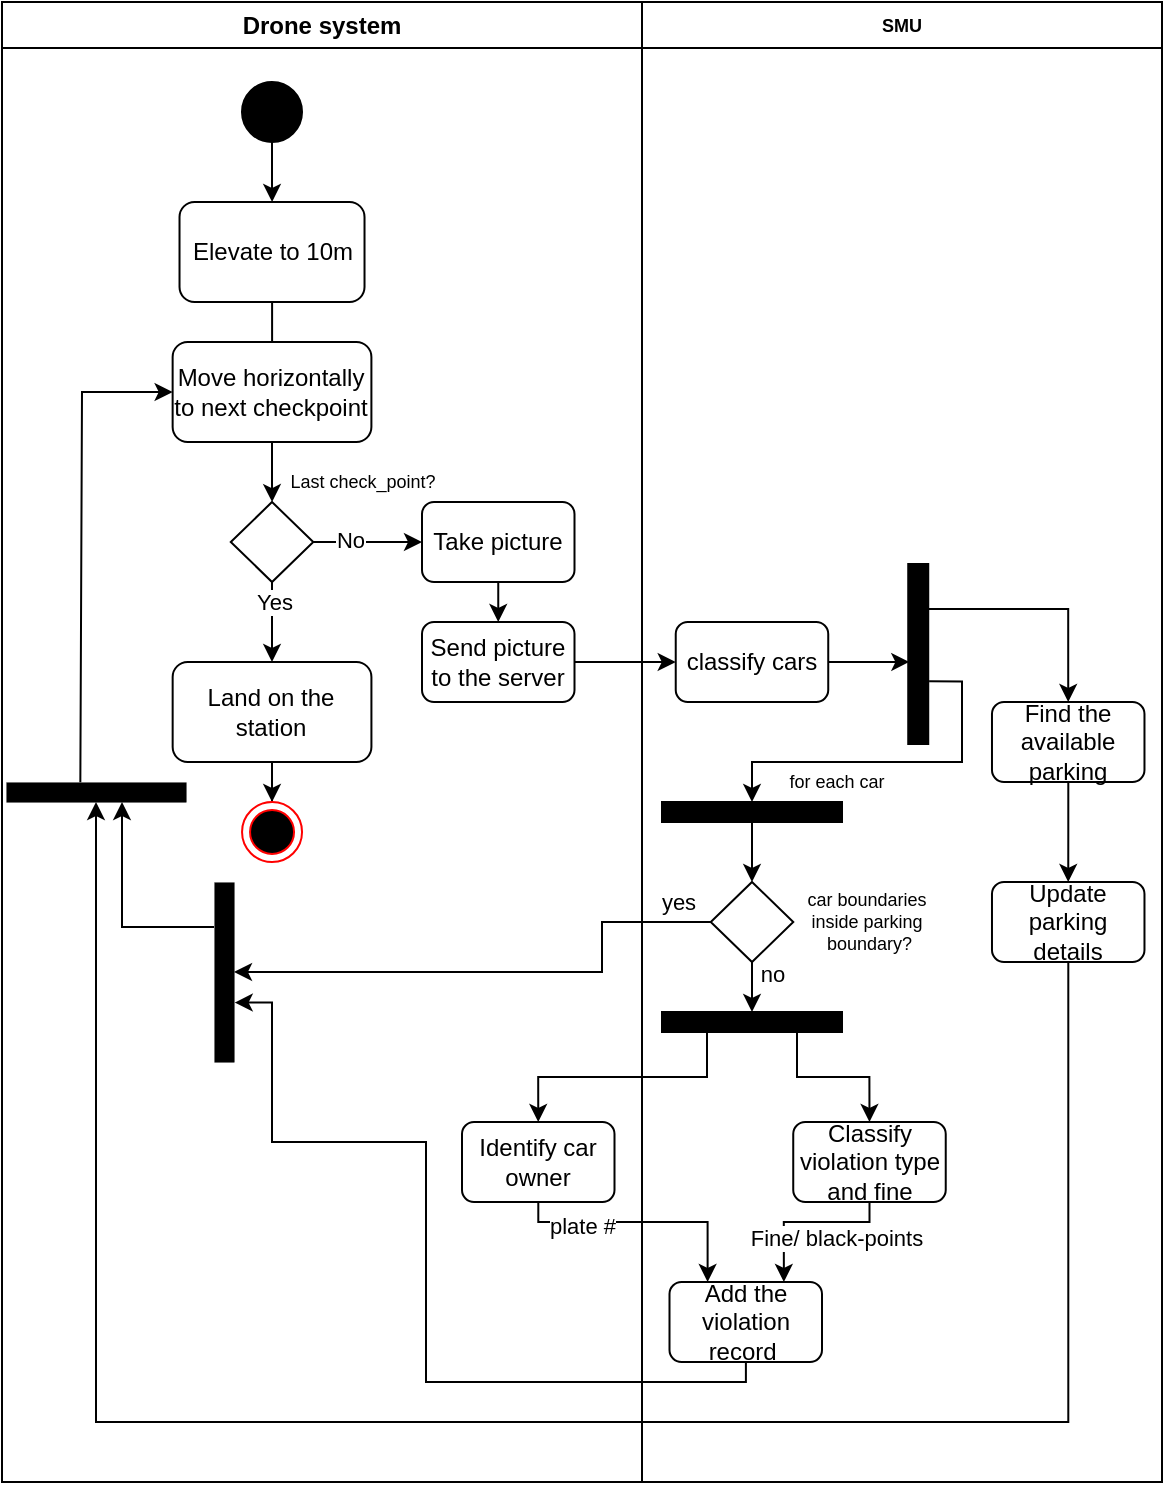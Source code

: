 <mxfile version="20.8.23" type="github" pages="3">
  <diagram name="Drone system" id="3erW-oo5LQT0Ui6R0Lin">
    <mxGraphModel dx="1027" dy="955" grid="1" gridSize="10" guides="1" tooltips="1" connect="1" arrows="1" fold="1" page="1" pageScale="1" pageWidth="850" pageHeight="1100" math="0" shadow="0">
      <root>
        <mxCell id="0" />
        <mxCell id="1" parent="0" />
        <mxCell id="G1QavCdpPOb3-exbz2O6-1" value="Drone system" style="swimlane;whiteSpace=wrap;html=1;" parent="1" vertex="1">
          <mxGeometry x="80" y="80" width="320" height="740" as="geometry" />
        </mxCell>
        <mxCell id="G1QavCdpPOb3-exbz2O6-2" value="" style="edgeStyle=orthogonalEdgeStyle;rounded=0;orthogonalLoop=1;jettySize=auto;html=1;fontSize=9;" parent="G1QavCdpPOb3-exbz2O6-1" source="G1QavCdpPOb3-exbz2O6-3" target="G1QavCdpPOb3-exbz2O6-5" edge="1">
          <mxGeometry relative="1" as="geometry" />
        </mxCell>
        <mxCell id="G1QavCdpPOb3-exbz2O6-3" value="" style="ellipse;whiteSpace=wrap;html=1;aspect=fixed;fillColor=#000000;" parent="G1QavCdpPOb3-exbz2O6-1" vertex="1">
          <mxGeometry x="120" y="40" width="30" height="30" as="geometry" />
        </mxCell>
        <mxCell id="G1QavCdpPOb3-exbz2O6-4" style="edgeStyle=orthogonalEdgeStyle;rounded=0;orthogonalLoop=1;jettySize=auto;html=1;entryX=0.5;entryY=0;entryDx=0;entryDy=0;fontSize=9;" parent="G1QavCdpPOb3-exbz2O6-1" source="G1QavCdpPOb3-exbz2O6-5" edge="1">
          <mxGeometry relative="1" as="geometry">
            <mxPoint x="135.005" y="190" as="targetPoint" />
          </mxGeometry>
        </mxCell>
        <mxCell id="G1QavCdpPOb3-exbz2O6-5" value="Elevate to 10m" style="rounded=1;whiteSpace=wrap;html=1;fillColor=#FFFFFF;" parent="G1QavCdpPOb3-exbz2O6-1" vertex="1">
          <mxGeometry x="88.76" y="100" width="92.5" height="50" as="geometry" />
        </mxCell>
        <mxCell id="G1QavCdpPOb3-exbz2O6-6" value="" style="edgeStyle=orthogonalEdgeStyle;rounded=0;orthogonalLoop=1;jettySize=auto;html=1;fontSize=9;" parent="G1QavCdpPOb3-exbz2O6-1" source="G1QavCdpPOb3-exbz2O6-7" target="G1QavCdpPOb3-exbz2O6-10" edge="1">
          <mxGeometry relative="1" as="geometry" />
        </mxCell>
        <mxCell id="G1QavCdpPOb3-exbz2O6-7" value="Move horizontally to next checkpoint" style="rounded=1;whiteSpace=wrap;html=1;fillColor=#FFFFFF;" parent="G1QavCdpPOb3-exbz2O6-1" vertex="1">
          <mxGeometry x="85.32" y="170" width="99.38" height="50" as="geometry" />
        </mxCell>
        <mxCell id="G1QavCdpPOb3-exbz2O6-8" value="" style="edgeStyle=orthogonalEdgeStyle;rounded=0;orthogonalLoop=1;jettySize=auto;html=1;fontSize=9;" parent="G1QavCdpPOb3-exbz2O6-1" source="G1QavCdpPOb3-exbz2O6-10" target="G1QavCdpPOb3-exbz2O6-12" edge="1">
          <mxGeometry relative="1" as="geometry" />
        </mxCell>
        <mxCell id="G1QavCdpPOb3-exbz2O6-9" value="No" style="edgeLabel;html=1;align=center;verticalAlign=middle;resizable=0;points=[];" parent="G1QavCdpPOb3-exbz2O6-8" vertex="1" connectable="0">
          <mxGeometry x="-0.335" y="1" relative="1" as="geometry">
            <mxPoint as="offset" />
          </mxGeometry>
        </mxCell>
        <mxCell id="G1QavCdpPOb3-exbz2O6-10" value="" style="rhombus;whiteSpace=wrap;html=1;fillColor=#FFFFFF;" parent="G1QavCdpPOb3-exbz2O6-1" vertex="1">
          <mxGeometry x="114.39" y="250" width="41.25" height="40" as="geometry" />
        </mxCell>
        <mxCell id="G1QavCdpPOb3-exbz2O6-11" value="Last check_point?" style="text;html=1;align=center;verticalAlign=middle;resizable=0;points=[];autosize=1;strokeColor=none;fillColor=none;fontSize=9;" parent="G1QavCdpPOb3-exbz2O6-1" vertex="1">
          <mxGeometry x="130" y="230" width="100" height="20" as="geometry" />
        </mxCell>
        <mxCell id="G1QavCdpPOb3-exbz2O6-12" value="Take picture" style="rounded=1;whiteSpace=wrap;html=1;fillColor=#FFFFFF;" parent="G1QavCdpPOb3-exbz2O6-1" vertex="1">
          <mxGeometry x="210" y="250" width="76.25" height="40" as="geometry" />
        </mxCell>
        <mxCell id="G1QavCdpPOb3-exbz2O6-13" value="Send picture to the server" style="rounded=1;whiteSpace=wrap;html=1;fillColor=#FFFFFF;" parent="G1QavCdpPOb3-exbz2O6-1" vertex="1">
          <mxGeometry x="210" y="310" width="76.25" height="40" as="geometry" />
        </mxCell>
        <mxCell id="G1QavCdpPOb3-exbz2O6-14" value="" style="endArrow=classic;html=1;rounded=0;fontSize=9;exitX=0.5;exitY=1;exitDx=0;exitDy=0;" parent="G1QavCdpPOb3-exbz2O6-1" source="G1QavCdpPOb3-exbz2O6-12" target="G1QavCdpPOb3-exbz2O6-13" edge="1">
          <mxGeometry width="50" height="50" relative="1" as="geometry">
            <mxPoint x="240" y="260" as="sourcePoint" />
            <mxPoint x="290" y="210" as="targetPoint" />
          </mxGeometry>
        </mxCell>
        <mxCell id="3V2a9M4K4vM3brNOxnh2-7" style="edgeStyle=orthogonalEdgeStyle;rounded=0;orthogonalLoop=1;jettySize=auto;html=1;exitX=0.75;exitY=0;exitDx=0;exitDy=0;fontFamily=Helvetica;fontSize=12;fontColor=default;" parent="G1QavCdpPOb3-exbz2O6-1" source="G1QavCdpPOb3-exbz2O6-15" edge="1">
          <mxGeometry relative="1" as="geometry">
            <mxPoint x="60" y="400" as="targetPoint" />
            <Array as="points">
              <mxPoint x="60" y="463" />
              <mxPoint x="60" y="402" />
            </Array>
          </mxGeometry>
        </mxCell>
        <mxCell id="G1QavCdpPOb3-exbz2O6-15" value="rr" style="shape=ext;double=1;rounded=0;whiteSpace=wrap;html=1;strokeColor=#000000;strokeWidth=0;fontSize=9;fillColor=#000000;rotation=-90;" parent="G1QavCdpPOb3-exbz2O6-1" vertex="1">
          <mxGeometry x="66" y="480" width="90" height="10" as="geometry" />
        </mxCell>
        <mxCell id="G1QavCdpPOb3-exbz2O6-16" value="" style="endArrow=classic;html=1;rounded=0;entryX=0;entryY=0.5;entryDx=0;entryDy=0;exitX=0.413;exitY=0.012;exitDx=0;exitDy=0;exitPerimeter=0;" parent="G1QavCdpPOb3-exbz2O6-1" source="3V2a9M4K4vM3brNOxnh2-5" target="G1QavCdpPOb3-exbz2O6-7" edge="1">
          <mxGeometry width="50" height="50" relative="1" as="geometry">
            <mxPoint x="40" y="330" as="sourcePoint" />
            <mxPoint x="90" y="470" as="targetPoint" />
            <Array as="points">
              <mxPoint x="40" y="195" />
            </Array>
          </mxGeometry>
        </mxCell>
        <mxCell id="G1QavCdpPOb3-exbz2O6-17" value="Identify car owner" style="rounded=1;whiteSpace=wrap;html=1;fillColor=#FFFFFF;" parent="G1QavCdpPOb3-exbz2O6-1" vertex="1">
          <mxGeometry x="230" y="560" width="76.25" height="40" as="geometry" />
        </mxCell>
        <mxCell id="G1QavCdpPOb3-exbz2O6-18" value="" style="endArrow=classic;html=1;rounded=0;exitX=0.5;exitY=1;exitDx=0;exitDy=0;" parent="G1QavCdpPOb3-exbz2O6-1" source="G1QavCdpPOb3-exbz2O6-10" edge="1">
          <mxGeometry width="50" height="50" relative="1" as="geometry">
            <mxPoint x="80" y="350" as="sourcePoint" />
            <mxPoint x="135" y="330" as="targetPoint" />
          </mxGeometry>
        </mxCell>
        <mxCell id="G1QavCdpPOb3-exbz2O6-19" value="Yes" style="edgeLabel;html=1;align=center;verticalAlign=middle;resizable=0;points=[];" parent="G1QavCdpPOb3-exbz2O6-18" vertex="1" connectable="0">
          <mxGeometry x="-0.515" y="1" relative="1" as="geometry">
            <mxPoint as="offset" />
          </mxGeometry>
        </mxCell>
        <mxCell id="G1QavCdpPOb3-exbz2O6-20" value="" style="edgeStyle=orthogonalEdgeStyle;rounded=0;orthogonalLoop=1;jettySize=auto;html=1;" parent="G1QavCdpPOb3-exbz2O6-1" source="G1QavCdpPOb3-exbz2O6-21" target="G1QavCdpPOb3-exbz2O6-22" edge="1">
          <mxGeometry relative="1" as="geometry" />
        </mxCell>
        <mxCell id="G1QavCdpPOb3-exbz2O6-21" value="Land on the station" style="rounded=1;whiteSpace=wrap;html=1;fillColor=#FFFFFF;" parent="G1QavCdpPOb3-exbz2O6-1" vertex="1">
          <mxGeometry x="85.33" y="330" width="99.38" height="50" as="geometry" />
        </mxCell>
        <mxCell id="G1QavCdpPOb3-exbz2O6-22" value="" style="ellipse;html=1;shape=endState;fillColor=#000000;strokeColor=#ff0000;" parent="G1QavCdpPOb3-exbz2O6-1" vertex="1">
          <mxGeometry x="120.02" y="400" width="30" height="30" as="geometry" />
        </mxCell>
        <mxCell id="G1QavCdpPOb3-exbz2O6-23" style="edgeStyle=orthogonalEdgeStyle;rounded=0;orthogonalLoop=1;jettySize=auto;html=1;exitX=0;exitY=0.5;exitDx=0;exitDy=0;entryX=0.5;entryY=1;entryDx=0;entryDy=0;" parent="G1QavCdpPOb3-exbz2O6-1" target="G1QavCdpPOb3-exbz2O6-15" edge="1">
          <mxGeometry relative="1" as="geometry">
            <mxPoint x="114.4" y="485" as="sourcePoint" />
          </mxGeometry>
        </mxCell>
        <mxCell id="3V2a9M4K4vM3brNOxnh2-5" value="rr" style="shape=ext;double=1;rounded=0;whiteSpace=wrap;html=1;strokeColor=#000000;strokeWidth=0;fontSize=9;fillColor=#000000;rotation=0;" parent="G1QavCdpPOb3-exbz2O6-1" vertex="1">
          <mxGeometry x="2.0" y="390" width="90" height="10" as="geometry" />
        </mxCell>
        <mxCell id="G1QavCdpPOb3-exbz2O6-25" value="SMU" style="swimlane;whiteSpace=wrap;html=1;strokeColor=#000000;strokeWidth=1;fontSize=9;fillColor=#FFFFFF;" parent="1" vertex="1">
          <mxGeometry x="400" y="80" width="260" height="740" as="geometry" />
        </mxCell>
        <mxCell id="3V2a9M4K4vM3brNOxnh2-2" style="edgeStyle=orthogonalEdgeStyle;rounded=0;orthogonalLoop=1;jettySize=auto;html=1;entryX=0.456;entryY=0.055;entryDx=0;entryDy=0;entryPerimeter=0;fontFamily=Helvetica;fontSize=12;fontColor=default;" parent="G1QavCdpPOb3-exbz2O6-25" source="G1QavCdpPOb3-exbz2O6-27" target="3V2a9M4K4vM3brNOxnh2-1" edge="1">
          <mxGeometry relative="1" as="geometry" />
        </mxCell>
        <mxCell id="G1QavCdpPOb3-exbz2O6-27" value="classify cars" style="rounded=1;whiteSpace=wrap;html=1;fillColor=#FFFFFF;" parent="G1QavCdpPOb3-exbz2O6-25" vertex="1">
          <mxGeometry x="16.87" y="310" width="76.25" height="40" as="geometry" />
        </mxCell>
        <mxCell id="G1QavCdpPOb3-exbz2O6-28" style="edgeStyle=orthogonalEdgeStyle;rounded=0;orthogonalLoop=1;jettySize=auto;html=1;entryX=0.5;entryY=0;entryDx=0;entryDy=0;strokeWidth=1;fontSize=9;" parent="G1QavCdpPOb3-exbz2O6-25" source="G1QavCdpPOb3-exbz2O6-29" target="G1QavCdpPOb3-exbz2O6-33" edge="1">
          <mxGeometry relative="1" as="geometry">
            <mxPoint x="64.995" y="440" as="targetPoint" />
          </mxGeometry>
        </mxCell>
        <mxCell id="G1QavCdpPOb3-exbz2O6-29" value="" style="shape=ext;double=1;rounded=0;whiteSpace=wrap;html=1;strokeColor=#000000;strokeWidth=1;fontSize=9;fillColor=#000000;" parent="G1QavCdpPOb3-exbz2O6-25" vertex="1">
          <mxGeometry x="10" y="400" width="90" height="10" as="geometry" />
        </mxCell>
        <mxCell id="G1QavCdpPOb3-exbz2O6-30" value="for each car" style="text;html=1;align=center;verticalAlign=middle;resizable=0;points=[];autosize=1;strokeColor=none;fillColor=none;fontSize=9;" parent="G1QavCdpPOb3-exbz2O6-25" vertex="1">
          <mxGeometry x="61.87" y="380" width="70" height="20" as="geometry" />
        </mxCell>
        <mxCell id="G1QavCdpPOb3-exbz2O6-31" style="edgeStyle=orthogonalEdgeStyle;rounded=0;orthogonalLoop=1;jettySize=auto;html=1;exitX=0.5;exitY=1;exitDx=0;exitDy=0;entryX=0.5;entryY=0;entryDx=0;entryDy=0;" parent="G1QavCdpPOb3-exbz2O6-25" source="G1QavCdpPOb3-exbz2O6-33" target="G1QavCdpPOb3-exbz2O6-37" edge="1">
          <mxGeometry relative="1" as="geometry" />
        </mxCell>
        <mxCell id="G1QavCdpPOb3-exbz2O6-32" value="no" style="edgeLabel;html=1;align=center;verticalAlign=middle;resizable=0;points=[];" parent="G1QavCdpPOb3-exbz2O6-31" connectable="0" vertex="1">
          <mxGeometry x="-0.078" y="4" relative="1" as="geometry">
            <mxPoint x="6" y="-6" as="offset" />
          </mxGeometry>
        </mxCell>
        <mxCell id="G1QavCdpPOb3-exbz2O6-33" value="" style="rhombus;whiteSpace=wrap;html=1;fillColor=#FFFFFF;" parent="G1QavCdpPOb3-exbz2O6-25" vertex="1">
          <mxGeometry x="34.38" y="440" width="41.25" height="40" as="geometry" />
        </mxCell>
        <mxCell id="G1QavCdpPOb3-exbz2O6-34" value="car boundaries &lt;br&gt;inside parking&lt;br&gt;&amp;nbsp;boundary?" style="text;html=1;align=center;verticalAlign=middle;resizable=0;points=[];autosize=1;strokeColor=none;fillColor=none;fontSize=9;" parent="G1QavCdpPOb3-exbz2O6-25" vertex="1">
          <mxGeometry x="71.87" y="435" width="80" height="50" as="geometry" />
        </mxCell>
        <mxCell id="G1QavCdpPOb3-exbz2O6-36" style="edgeStyle=orthogonalEdgeStyle;rounded=0;orthogonalLoop=1;jettySize=auto;html=1;entryX=0.5;entryY=0;entryDx=0;entryDy=0;exitX=0.75;exitY=1;exitDx=0;exitDy=0;" parent="G1QavCdpPOb3-exbz2O6-25" source="G1QavCdpPOb3-exbz2O6-37" target="G1QavCdpPOb3-exbz2O6-40" edge="1">
          <mxGeometry relative="1" as="geometry" />
        </mxCell>
        <mxCell id="G1QavCdpPOb3-exbz2O6-37" value="" style="shape=ext;double=1;rounded=0;whiteSpace=wrap;html=1;strokeColor=#000000;strokeWidth=1;fontSize=9;fillColor=#000000;" parent="G1QavCdpPOb3-exbz2O6-25" vertex="1">
          <mxGeometry x="10.0" y="505" width="90" height="10" as="geometry" />
        </mxCell>
        <mxCell id="G1QavCdpPOb3-exbz2O6-38" style="edgeStyle=orthogonalEdgeStyle;rounded=0;orthogonalLoop=1;jettySize=auto;html=1;entryX=0.75;entryY=0;entryDx=0;entryDy=0;" parent="G1QavCdpPOb3-exbz2O6-25" source="G1QavCdpPOb3-exbz2O6-40" target="G1QavCdpPOb3-exbz2O6-42" edge="1">
          <mxGeometry relative="1" as="geometry">
            <Array as="points">
              <mxPoint x="114" y="610" />
              <mxPoint x="71" y="610" />
            </Array>
          </mxGeometry>
        </mxCell>
        <mxCell id="G1QavCdpPOb3-exbz2O6-39" value="Fine/ black-points" style="edgeLabel;html=1;align=center;verticalAlign=middle;resizable=0;points=[];" parent="G1QavCdpPOb3-exbz2O6-38" vertex="1" connectable="0">
          <mxGeometry x="0.472" relative="1" as="geometry">
            <mxPoint x="26" as="offset" />
          </mxGeometry>
        </mxCell>
        <mxCell id="G1QavCdpPOb3-exbz2O6-40" value="Classify violation type and fine" style="rounded=1;whiteSpace=wrap;html=1;fillColor=#FFFFFF;" parent="G1QavCdpPOb3-exbz2O6-25" vertex="1">
          <mxGeometry x="75.62" y="560" width="76.25" height="40" as="geometry" />
        </mxCell>
        <mxCell id="G1QavCdpPOb3-exbz2O6-42" value="Add the violation record&amp;nbsp;" style="rounded=1;whiteSpace=wrap;html=1;fillColor=#FFFFFF;" parent="G1QavCdpPOb3-exbz2O6-25" vertex="1">
          <mxGeometry x="13.75" y="640" width="76.25" height="40" as="geometry" />
        </mxCell>
        <mxCell id="3V2a9M4K4vM3brNOxnh2-3" style="edgeStyle=orthogonalEdgeStyle;rounded=0;orthogonalLoop=1;jettySize=auto;html=1;entryX=0.5;entryY=0;entryDx=0;entryDy=0;fontFamily=Helvetica;fontSize=12;fontColor=default;exitX=0.348;exitY=1.044;exitDx=0;exitDy=0;exitPerimeter=0;" parent="G1QavCdpPOb3-exbz2O6-25" source="3V2a9M4K4vM3brNOxnh2-1" target="G1QavCdpPOb3-exbz2O6-29" edge="1">
          <mxGeometry relative="1" as="geometry">
            <mxPoint x="150" y="340" as="sourcePoint" />
            <Array as="points">
              <mxPoint x="160" y="340" />
              <mxPoint x="160" y="380" />
              <mxPoint x="55" y="380" />
            </Array>
          </mxGeometry>
        </mxCell>
        <mxCell id="3V2a9M4K4vM3brNOxnh2-9" style="edgeStyle=orthogonalEdgeStyle;rounded=0;orthogonalLoop=1;jettySize=auto;html=1;exitX=0.75;exitY=1;exitDx=0;exitDy=0;entryX=0.5;entryY=0;entryDx=0;entryDy=0;fontFamily=Helvetica;fontSize=12;fontColor=default;" parent="G1QavCdpPOb3-exbz2O6-25" source="3V2a9M4K4vM3brNOxnh2-1" target="3V2a9M4K4vM3brNOxnh2-8" edge="1">
          <mxGeometry relative="1" as="geometry" />
        </mxCell>
        <mxCell id="3V2a9M4K4vM3brNOxnh2-1" value="" style="shape=ext;double=1;rounded=0;whiteSpace=wrap;html=1;strokeColor=#000000;strokeWidth=1;fontSize=9;fillColor=#000000;rotation=-90;" parent="G1QavCdpPOb3-exbz2O6-25" vertex="1">
          <mxGeometry x="93.12" y="321" width="90" height="10" as="geometry" />
        </mxCell>
        <mxCell id="3V2a9M4K4vM3brNOxnh2-11" style="edgeStyle=orthogonalEdgeStyle;rounded=0;orthogonalLoop=1;jettySize=auto;html=1;entryX=0.5;entryY=0;entryDx=0;entryDy=0;fontFamily=Helvetica;fontSize=12;fontColor=default;" parent="G1QavCdpPOb3-exbz2O6-25" source="3V2a9M4K4vM3brNOxnh2-8" target="3V2a9M4K4vM3brNOxnh2-10" edge="1">
          <mxGeometry relative="1" as="geometry" />
        </mxCell>
        <mxCell id="3V2a9M4K4vM3brNOxnh2-8" value="Find the available parking" style="rounded=1;whiteSpace=wrap;html=1;fillColor=#FFFFFF;" parent="G1QavCdpPOb3-exbz2O6-25" vertex="1">
          <mxGeometry x="174.99" y="350" width="76.25" height="40" as="geometry" />
        </mxCell>
        <mxCell id="3V2a9M4K4vM3brNOxnh2-10" value="Update parking details" style="rounded=1;whiteSpace=wrap;html=1;fillColor=#FFFFFF;" parent="G1QavCdpPOb3-exbz2O6-25" vertex="1">
          <mxGeometry x="174.99" y="440" width="76.25" height="40" as="geometry" />
        </mxCell>
        <mxCell id="G1QavCdpPOb3-exbz2O6-43" style="edgeStyle=orthogonalEdgeStyle;rounded=0;orthogonalLoop=1;jettySize=auto;html=1;entryX=0;entryY=0.5;entryDx=0;entryDy=0;strokeWidth=1;fontSize=9;" parent="1" source="G1QavCdpPOb3-exbz2O6-13" target="G1QavCdpPOb3-exbz2O6-27" edge="1">
          <mxGeometry relative="1" as="geometry" />
        </mxCell>
        <mxCell id="G1QavCdpPOb3-exbz2O6-45" value="" style="endArrow=classic;html=1;rounded=0;exitX=0;exitY=0.5;exitDx=0;exitDy=0;" parent="1" source="G1QavCdpPOb3-exbz2O6-33" target="G1QavCdpPOb3-exbz2O6-15" edge="1">
          <mxGeometry width="50" height="50" relative="1" as="geometry">
            <mxPoint x="230" y="540" as="sourcePoint" />
            <mxPoint x="235.65" y="565" as="targetPoint" />
            <Array as="points">
              <mxPoint x="380" y="540" />
              <mxPoint x="380" y="565" />
            </Array>
          </mxGeometry>
        </mxCell>
        <mxCell id="G1QavCdpPOb3-exbz2O6-46" value="yes" style="edgeLabel;html=1;align=center;verticalAlign=middle;resizable=0;points=[];" parent="G1QavCdpPOb3-exbz2O6-45" connectable="0" vertex="1">
          <mxGeometry x="-0.9" relative="1" as="geometry">
            <mxPoint x="-4" y="-10" as="offset" />
          </mxGeometry>
        </mxCell>
        <mxCell id="G1QavCdpPOb3-exbz2O6-47" style="edgeStyle=orthogonalEdgeStyle;rounded=0;orthogonalLoop=1;jettySize=auto;html=1;exitX=0.25;exitY=1;exitDx=0;exitDy=0;entryX=0.5;entryY=0;entryDx=0;entryDy=0;" parent="1" source="G1QavCdpPOb3-exbz2O6-37" target="G1QavCdpPOb3-exbz2O6-17" edge="1">
          <mxGeometry relative="1" as="geometry" />
        </mxCell>
        <mxCell id="G1QavCdpPOb3-exbz2O6-48" style="edgeStyle=orthogonalEdgeStyle;rounded=0;orthogonalLoop=1;jettySize=auto;html=1;entryX=0.25;entryY=0;entryDx=0;entryDy=0;" parent="1" source="G1QavCdpPOb3-exbz2O6-17" target="G1QavCdpPOb3-exbz2O6-42" edge="1">
          <mxGeometry relative="1" as="geometry">
            <Array as="points">
              <mxPoint x="348" y="690" />
              <mxPoint x="433" y="690" />
            </Array>
          </mxGeometry>
        </mxCell>
        <mxCell id="G1QavCdpPOb3-exbz2O6-49" value="plate #" style="edgeLabel;html=1;align=center;verticalAlign=middle;resizable=0;points=[];" parent="G1QavCdpPOb3-exbz2O6-48" vertex="1" connectable="0">
          <mxGeometry x="0.202" y="-2" relative="1" as="geometry">
            <mxPoint x="-43" as="offset" />
          </mxGeometry>
        </mxCell>
        <mxCell id="G1QavCdpPOb3-exbz2O6-50" style="edgeStyle=orthogonalEdgeStyle;rounded=0;orthogonalLoop=1;jettySize=auto;html=1;entryX=0.33;entryY=1.035;entryDx=0;entryDy=0;entryPerimeter=0;" parent="1" source="G1QavCdpPOb3-exbz2O6-42" target="G1QavCdpPOb3-exbz2O6-15" edge="1">
          <mxGeometry relative="1" as="geometry">
            <Array as="points">
              <mxPoint x="452" y="770" />
              <mxPoint x="292" y="770" />
              <mxPoint x="292" y="650" />
              <mxPoint x="215" y="650" />
              <mxPoint x="215" y="580" />
            </Array>
            <mxPoint x="215.025" y="585" as="targetPoint" />
          </mxGeometry>
        </mxCell>
        <mxCell id="3V2a9M4K4vM3brNOxnh2-14" style="edgeStyle=orthogonalEdgeStyle;rounded=0;orthogonalLoop=1;jettySize=auto;html=1;fontFamily=Helvetica;fontSize=12;fontColor=default;" parent="1" source="3V2a9M4K4vM3brNOxnh2-10" target="3V2a9M4K4vM3brNOxnh2-5" edge="1">
          <mxGeometry relative="1" as="geometry">
            <mxPoint x="127" y="510" as="targetPoint" />
            <Array as="points">
              <mxPoint x="613" y="790" />
              <mxPoint x="127" y="790" />
            </Array>
          </mxGeometry>
        </mxCell>
      </root>
    </mxGraphModel>
  </diagram>
  <diagram name="Student App" id="pMt0nUT1m_3gDLqBmJS6">
    <mxGraphModel dx="2538" dy="628" grid="1" gridSize="10" guides="1" tooltips="1" connect="1" arrows="1" fold="1" page="1" pageScale="1" pageWidth="850" pageHeight="1100" math="0" shadow="0">
      <root>
        <mxCell id="0" />
        <mxCell id="1" parent="0" />
        <mxCell id="dCBf3Mzo_1W2zM9vpQCk-14" value="Application" style="swimlane;whiteSpace=wrap;html=1;" parent="1" vertex="1">
          <mxGeometry x="110" y="80" width="210" height="960" as="geometry" />
        </mxCell>
        <mxCell id="dCBf3Mzo_1W2zM9vpQCk-15" style="edgeStyle=orthogonalEdgeStyle;rounded=0;orthogonalLoop=1;jettySize=auto;html=1;entryX=0;entryY=0.75;entryDx=0;entryDy=0;fontSize=7;" parent="dCBf3Mzo_1W2zM9vpQCk-14" edge="1">
          <mxGeometry relative="1" as="geometry">
            <Array as="points">
              <mxPoint x="247" y="480" />
              <mxPoint x="50" y="480" />
              <mxPoint x="50" y="203" />
            </Array>
            <mxPoint x="153.25" y="202.5" as="targetPoint" />
          </mxGeometry>
        </mxCell>
        <mxCell id="dCBf3Mzo_1W2zM9vpQCk-16" value="show &quot;log in&quot; page" style="rounded=1;whiteSpace=wrap;html=1;fillColor=#FFFFFF;" parent="dCBf3Mzo_1W2zM9vpQCk-14" vertex="1">
          <mxGeometry x="20" y="100" width="95" height="40" as="geometry" />
        </mxCell>
        <mxCell id="dCBf3Mzo_1W2zM9vpQCk-17" value="Send information to the server" style="rounded=1;whiteSpace=wrap;html=1;fillColor=#FFFFFF;" parent="dCBf3Mzo_1W2zM9vpQCk-14" vertex="1">
          <mxGeometry x="30" y="170" width="95" height="40" as="geometry" />
        </mxCell>
        <mxCell id="dCBf3Mzo_1W2zM9vpQCk-18" style="edgeStyle=orthogonalEdgeStyle;rounded=0;orthogonalLoop=1;jettySize=auto;html=1;entryX=0.5;entryY=1;entryDx=0;entryDy=0;" parent="dCBf3Mzo_1W2zM9vpQCk-14" source="dCBf3Mzo_1W2zM9vpQCk-21" target="dCBf3Mzo_1W2zM9vpQCk-23" edge="1">
          <mxGeometry relative="1" as="geometry" />
        </mxCell>
        <mxCell id="dCBf3Mzo_1W2zM9vpQCk-19" value="No" style="edgeLabel;html=1;align=center;verticalAlign=middle;resizable=0;points=[];" parent="dCBf3Mzo_1W2zM9vpQCk-18" vertex="1" connectable="0">
          <mxGeometry x="-0.653" y="1" relative="1" as="geometry">
            <mxPoint as="offset" />
          </mxGeometry>
        </mxCell>
        <mxCell id="dCBf3Mzo_1W2zM9vpQCk-20" style="edgeStyle=orthogonalEdgeStyle;rounded=0;orthogonalLoop=1;jettySize=auto;html=1;entryX=1;entryY=0.5;entryDx=0;entryDy=0;" parent="dCBf3Mzo_1W2zM9vpQCk-14" source="dCBf3Mzo_1W2zM9vpQCk-21" target="dCBf3Mzo_1W2zM9vpQCk-24" edge="1">
          <mxGeometry relative="1" as="geometry" />
        </mxCell>
        <mxCell id="R95CB6sSoDXFmLs3-d8_-4" value="Yes" style="edgeLabel;html=1;align=center;verticalAlign=middle;resizable=0;points=[];" vertex="1" connectable="0" parent="dCBf3Mzo_1W2zM9vpQCk-20">
          <mxGeometry x="0.216" relative="1" as="geometry">
            <mxPoint x="5" y="15" as="offset" />
          </mxGeometry>
        </mxCell>
        <mxCell id="dCBf3Mzo_1W2zM9vpQCk-21" value="" style="rhombus;whiteSpace=wrap;html=1;fillColor=#FFFFFF;" parent="dCBf3Mzo_1W2zM9vpQCk-14" vertex="1">
          <mxGeometry x="150" y="225" width="40" height="40" as="geometry" />
        </mxCell>
        <mxCell id="dCBf3Mzo_1W2zM9vpQCk-22" value="" style="edgeStyle=orthogonalEdgeStyle;rounded=0;orthogonalLoop=1;jettySize=auto;html=1;" parent="dCBf3Mzo_1W2zM9vpQCk-14" source="dCBf3Mzo_1W2zM9vpQCk-23" target="dCBf3Mzo_1W2zM9vpQCk-16" edge="1">
          <mxGeometry relative="1" as="geometry" />
        </mxCell>
        <mxCell id="dCBf3Mzo_1W2zM9vpQCk-23" value="show error message" style="rounded=1;whiteSpace=wrap;html=1;fillColor=#FFFFFF;" parent="dCBf3Mzo_1W2zM9vpQCk-14" vertex="1">
          <mxGeometry x="135.5" y="105" width="70" height="30" as="geometry" />
        </mxCell>
        <mxCell id="dCBf3Mzo_1W2zM9vpQCk-24" value="show &quot;student main&quot; page" style="rounded=1;whiteSpace=wrap;html=1;fillColor=#FFFFFF;" parent="dCBf3Mzo_1W2zM9vpQCk-14" vertex="1">
          <mxGeometry x="20" y="225" width="80" height="40" as="geometry" />
        </mxCell>
        <mxCell id="dCBf3Mzo_1W2zM9vpQCk-25" value="Show &quot;account information&quot; page" style="rounded=1;whiteSpace=wrap;html=1;fillColor=#FFFFFF;" parent="dCBf3Mzo_1W2zM9vpQCk-14" vertex="1">
          <mxGeometry x="70" y="720" width="90" height="40" as="geometry" />
        </mxCell>
        <mxCell id="dCBf3Mzo_1W2zM9vpQCk-26" value="Request to get all records" style="rounded=1;whiteSpace=wrap;html=1;fillColor=#FFFFFF;" parent="dCBf3Mzo_1W2zM9vpQCk-14" vertex="1">
          <mxGeometry x="20" y="499" width="90" height="45" as="geometry" />
        </mxCell>
        <mxCell id="dCBf3Mzo_1W2zM9vpQCk-27" value="Request to get available parking" style="rounded=1;whiteSpace=wrap;html=1;fillColor=#FFFFFF;" parent="dCBf3Mzo_1W2zM9vpQCk-14" vertex="1">
          <mxGeometry x="15" y="320" width="90" height="40" as="geometry" />
        </mxCell>
        <mxCell id="dCBf3Mzo_1W2zM9vpQCk-28" value="Show available parking" style="rounded=1;whiteSpace=wrap;html=1;fillColor=#FFFFFF;" parent="dCBf3Mzo_1W2zM9vpQCk-14" vertex="1">
          <mxGeometry x="15" y="382.5" width="90" height="45" as="geometry" />
        </mxCell>
        <mxCell id="dCBf3Mzo_1W2zM9vpQCk-29" value="show &quot;student history&quot; page" style="rounded=1;whiteSpace=wrap;html=1;fillColor=#FFFFFF;" parent="dCBf3Mzo_1W2zM9vpQCk-14" vertex="1">
          <mxGeometry x="20" y="570" width="90" height="45" as="geometry" />
        </mxCell>
        <mxCell id="bMd1OUJ7xmaE4e0sp1Q6-8" style="edgeStyle=orthogonalEdgeStyle;rounded=0;orthogonalLoop=1;jettySize=auto;html=1;" parent="dCBf3Mzo_1W2zM9vpQCk-14" source="bMd1OUJ7xmaE4e0sp1Q6-4" edge="1">
          <mxGeometry relative="1" as="geometry">
            <mxPoint x="240.0" y="670" as="targetPoint" />
          </mxGeometry>
        </mxCell>
        <mxCell id="bMd1OUJ7xmaE4e0sp1Q6-4" value="Request objection" style="rounded=1;whiteSpace=wrap;html=1;fillColor=#FFFFFF;" parent="dCBf3Mzo_1W2zM9vpQCk-14" vertex="1">
          <mxGeometry x="47.5" y="647.5" width="90" height="45" as="geometry" />
        </mxCell>
        <mxCell id="bMd1OUJ7xmaE4e0sp1Q6-28" value="Request to change car information" style="rounded=1;whiteSpace=wrap;html=1;fillColor=#FFFFFF;" parent="dCBf3Mzo_1W2zM9vpQCk-14" vertex="1">
          <mxGeometry x="70" y="860" width="90" height="40" as="geometry" />
        </mxCell>
        <mxCell id="dCBf3Mzo_1W2zM9vpQCk-30" value="BackEnd server" style="swimlane;whiteSpace=wrap;html=1;" parent="1" vertex="1">
          <mxGeometry x="320" y="80" width="150" height="960" as="geometry" />
        </mxCell>
        <mxCell id="dCBf3Mzo_1W2zM9vpQCk-34" value="Validate the acount" style="rounded=1;whiteSpace=wrap;html=1;fillColor=#FFFFFF;" parent="dCBf3Mzo_1W2zM9vpQCk-30" vertex="1">
          <mxGeometry x="20" y="147.5" width="85" height="35" as="geometry" />
        </mxCell>
        <mxCell id="dCBf3Mzo_1W2zM9vpQCk-36" value="Retrieve records" style="rounded=1;whiteSpace=wrap;html=1;fillColor=#FFFFFF;" parent="dCBf3Mzo_1W2zM9vpQCk-30" vertex="1">
          <mxGeometry x="17.5" y="457.5" width="90" height="45" as="geometry" />
        </mxCell>
        <mxCell id="dCBf3Mzo_1W2zM9vpQCk-39" value="Retrieve list of parking" style="rounded=1;whiteSpace=wrap;html=1;fillColor=#FFFFFF;" parent="dCBf3Mzo_1W2zM9vpQCk-30" vertex="1">
          <mxGeometry x="10" y="310" width="90" height="40" as="geometry" />
        </mxCell>
        <mxCell id="bMd1OUJ7xmaE4e0sp1Q6-9" value="Add the objection to the DB" style="rounded=1;whiteSpace=wrap;html=1;fillColor=#FFFFFF;" parent="dCBf3Mzo_1W2zM9vpQCk-30" vertex="1">
          <mxGeometry x="30" y="650" width="90" height="45" as="geometry" />
        </mxCell>
        <mxCell id="bMd1OUJ7xmaE4e0sp1Q6-29" value="Modify car information in the DB" style="rounded=1;whiteSpace=wrap;html=1;fillColor=#FFFFFF;" parent="dCBf3Mzo_1W2zM9vpQCk-30" vertex="1">
          <mxGeometry x="30" y="857.5" width="90" height="45" as="geometry" />
        </mxCell>
        <mxCell id="R95CB6sSoDXFmLs3-d8_-3" value="Is valid?" style="text;html=1;align=center;verticalAlign=middle;resizable=0;points=[];autosize=1;strokeColor=none;fillColor=none;" vertex="1" parent="dCBf3Mzo_1W2zM9vpQCk-30">
          <mxGeometry y="200" width="70" height="30" as="geometry" />
        </mxCell>
        <mxCell id="dCBf3Mzo_1W2zM9vpQCk-40" value="Student" style="swimlane;whiteSpace=wrap;html=1;" parent="1" vertex="1">
          <mxGeometry x="-110" y="80" width="220" height="960" as="geometry" />
        </mxCell>
        <mxCell id="dCBf3Mzo_1W2zM9vpQCk-41" style="edgeStyle=orthogonalEdgeStyle;rounded=0;orthogonalLoop=1;jettySize=auto;html=1;entryX=0.5;entryY=0;entryDx=0;entryDy=0;" parent="dCBf3Mzo_1W2zM9vpQCk-40" source="dCBf3Mzo_1W2zM9vpQCk-43" target="dCBf3Mzo_1W2zM9vpQCk-45" edge="1">
          <mxGeometry relative="1" as="geometry" />
        </mxCell>
        <mxCell id="dCBf3Mzo_1W2zM9vpQCk-42" value="Open the application" style="edgeLabel;html=1;align=center;verticalAlign=middle;resizable=0;points=[];" parent="dCBf3Mzo_1W2zM9vpQCk-41" vertex="1" connectable="0">
          <mxGeometry x="0.307" relative="1" as="geometry">
            <mxPoint y="-6" as="offset" />
          </mxGeometry>
        </mxCell>
        <mxCell id="dCBf3Mzo_1W2zM9vpQCk-43" value="" style="ellipse;whiteSpace=wrap;html=1;aspect=fixed;fillColor=#000000;" parent="dCBf3Mzo_1W2zM9vpQCk-40" vertex="1">
          <mxGeometry x="120" y="30" width="30" height="30" as="geometry" />
        </mxCell>
        <mxCell id="dCBf3Mzo_1W2zM9vpQCk-45" value="Student login" style="rounded=1;whiteSpace=wrap;html=1;fillColor=#FFFFFF;" parent="dCBf3Mzo_1W2zM9vpQCk-40" vertex="1">
          <mxGeometry x="87.5" y="100" width="95" height="40" as="geometry" />
        </mxCell>
        <mxCell id="dCBf3Mzo_1W2zM9vpQCk-46" value="Enter ID and password" style="rounded=1;whiteSpace=wrap;html=1;fillColor=#FFFFFF;" parent="dCBf3Mzo_1W2zM9vpQCk-40" vertex="1">
          <mxGeometry x="87.5" y="170" width="95" height="40" as="geometry" />
        </mxCell>
        <mxCell id="dCBf3Mzo_1W2zM9vpQCk-49" value="" style="endArrow=classic;html=1;rounded=0;entryX=0;entryY=0.5;entryDx=0;entryDy=0;" parent="dCBf3Mzo_1W2zM9vpQCk-40" target="dCBf3Mzo_1W2zM9vpQCk-27" edge="1">
          <mxGeometry width="50" height="50" relative="1" as="geometry">
            <mxPoint x="100" y="340" as="sourcePoint" />
            <mxPoint x="170" y="330" as="targetPoint" />
          </mxGeometry>
        </mxCell>
        <mxCell id="bMd1OUJ7xmaE4e0sp1Q6-16" value="Available parking" style="edgeLabel;html=1;align=center;verticalAlign=middle;resizable=0;points=[];" parent="dCBf3Mzo_1W2zM9vpQCk-49" vertex="1" connectable="0">
          <mxGeometry x="-0.693" relative="1" as="geometry">
            <mxPoint x="92" y="-10" as="offset" />
          </mxGeometry>
        </mxCell>
        <mxCell id="dCBf3Mzo_1W2zM9vpQCk-50" value="" style="endArrow=classic;html=1;rounded=0;entryX=0;entryY=0.5;entryDx=0;entryDy=0;" parent="dCBf3Mzo_1W2zM9vpQCk-40" target="dCBf3Mzo_1W2zM9vpQCk-26" edge="1">
          <mxGeometry width="50" height="50" relative="1" as="geometry">
            <mxPoint x="100" y="520" as="sourcePoint" />
            <mxPoint x="200" y="420" as="targetPoint" />
          </mxGeometry>
        </mxCell>
        <mxCell id="bMd1OUJ7xmaE4e0sp1Q6-17" value="Violation records" style="edgeLabel;html=1;align=center;verticalAlign=middle;resizable=0;points=[];" parent="dCBf3Mzo_1W2zM9vpQCk-50" vertex="1" connectable="0">
          <mxGeometry x="-0.469" relative="1" as="geometry">
            <mxPoint x="33" as="offset" />
          </mxGeometry>
        </mxCell>
        <mxCell id="dCBf3Mzo_1W2zM9vpQCk-51" value="" style="endArrow=classic;html=1;rounded=0;" parent="dCBf3Mzo_1W2zM9vpQCk-40" edge="1">
          <mxGeometry width="50" height="50" relative="1" as="geometry">
            <mxPoint x="97" y="740" as="sourcePoint" />
            <mxPoint x="97.3" y="820" as="targetPoint" />
          </mxGeometry>
        </mxCell>
        <mxCell id="bMd1OUJ7xmaE4e0sp1Q6-13" value="Exit" style="edgeLabel;html=1;align=center;verticalAlign=middle;resizable=0;points=[];" parent="dCBf3Mzo_1W2zM9vpQCk-51" vertex="1" connectable="0">
          <mxGeometry x="0.193" relative="1" as="geometry">
            <mxPoint as="offset" />
          </mxGeometry>
        </mxCell>
        <mxCell id="dCBf3Mzo_1W2zM9vpQCk-52" value="" style="ellipse;html=1;shape=endState;fillColor=#000000;strokeColor=#ff0000;strokeWidth=2;fontSize=8;" parent="dCBf3Mzo_1W2zM9vpQCk-40" vertex="1">
          <mxGeometry x="82.5" y="820" width="30" height="30" as="geometry" />
        </mxCell>
        <mxCell id="dCBf3Mzo_1W2zM9vpQCk-53" value="" style="rhombus;whiteSpace=wrap;html=1;" parent="dCBf3Mzo_1W2zM9vpQCk-40" vertex="1">
          <mxGeometry x="100" y="450" width="40" height="40" as="geometry" />
        </mxCell>
        <mxCell id="dCBf3Mzo_1W2zM9vpQCk-54" value="Return to&lt;br&gt;&amp;nbsp;home page?" style="text;html=1;align=center;verticalAlign=middle;resizable=0;points=[];autosize=1;strokeColor=none;fillColor=none;" parent="dCBf3Mzo_1W2zM9vpQCk-40" vertex="1">
          <mxGeometry x="92.5" y="410" width="90" height="40" as="geometry" />
        </mxCell>
        <mxCell id="dCBf3Mzo_1W2zM9vpQCk-55" value="" style="rhombus;whiteSpace=wrap;html=1;" parent="dCBf3Mzo_1W2zM9vpQCk-40" vertex="1">
          <mxGeometry x="175" y="652.5" width="40" height="40" as="geometry" />
        </mxCell>
        <mxCell id="dCBf3Mzo_1W2zM9vpQCk-56" value="Object?" style="text;html=1;align=center;verticalAlign=middle;resizable=0;points=[];autosize=1;strokeColor=none;fillColor=none;" parent="dCBf3Mzo_1W2zM9vpQCk-40" vertex="1">
          <mxGeometry x="140" y="630" width="60" height="30" as="geometry" />
        </mxCell>
        <mxCell id="bMd1OUJ7xmaE4e0sp1Q6-25" style="edgeStyle=orthogonalEdgeStyle;rounded=0;orthogonalLoop=1;jettySize=auto;html=1;fontSize=10;entryX=0.5;entryY=0;entryDx=0;entryDy=0;" parent="dCBf3Mzo_1W2zM9vpQCk-40" source="bMd1OUJ7xmaE4e0sp1Q6-20" target="bMd1OUJ7xmaE4e0sp1Q6-26" edge="1">
          <mxGeometry relative="1" as="geometry">
            <mxPoint x="195" y="850" as="targetPoint" />
          </mxGeometry>
        </mxCell>
        <mxCell id="bMd1OUJ7xmaE4e0sp1Q6-33" value="Yes" style="edgeLabel;html=1;align=center;verticalAlign=middle;resizable=0;points=[];fontSize=10;" parent="bMd1OUJ7xmaE4e0sp1Q6-25" vertex="1" connectable="0">
          <mxGeometry x="-0.324" y="-1" relative="1" as="geometry">
            <mxPoint x="-34" y="-4" as="offset" />
          </mxGeometry>
        </mxCell>
        <mxCell id="bMd1OUJ7xmaE4e0sp1Q6-20" value="" style="rhombus;whiteSpace=wrap;html=1;fillColor=#FFFFFF;" parent="dCBf3Mzo_1W2zM9vpQCk-40" vertex="1">
          <mxGeometry x="170" y="775" width="50" height="50" as="geometry" />
        </mxCell>
        <mxCell id="bMd1OUJ7xmaE4e0sp1Q6-22" value="modify registered&amp;nbsp;&lt;br style=&quot;font-size: 10px;&quot;&gt;cars" style="text;html=1;align=center;verticalAlign=middle;resizable=0;points=[];autosize=1;strokeColor=none;fillColor=none;fontSize=10;" parent="dCBf3Mzo_1W2zM9vpQCk-40" vertex="1">
          <mxGeometry x="120" y="750" width="100" height="40" as="geometry" />
        </mxCell>
        <mxCell id="bMd1OUJ7xmaE4e0sp1Q6-26" value="Enter the new information" style="rounded=1;whiteSpace=wrap;html=1;fillColor=#FFFFFF;" parent="dCBf3Mzo_1W2zM9vpQCk-40" vertex="1">
          <mxGeometry x="150" y="860" width="90" height="40" as="geometry" />
        </mxCell>
        <mxCell id="MEb1H67H5zdP5ph4wHpc-1" value="choose&lt;br style=&quot;border-color: var(--border-color);&quot;&gt;&lt;span style=&quot;&quot;&gt;&amp;nbsp;page&lt;/span&gt;" style="rounded=1;whiteSpace=wrap;html=1;strokeWidth=1;" vertex="1" parent="dCBf3Mzo_1W2zM9vpQCk-40">
          <mxGeometry x="57.5" y="228" width="80" height="35" as="geometry" />
        </mxCell>
        <mxCell id="dCBf3Mzo_1W2zM9vpQCk-57" style="edgeStyle=orthogonalEdgeStyle;rounded=0;orthogonalLoop=1;jettySize=auto;html=1;entryX=0.511;entryY=-0.06;entryDx=0;entryDy=0;entryPerimeter=0;" parent="1" source="dCBf3Mzo_1W2zM9vpQCk-16" target="dCBf3Mzo_1W2zM9vpQCk-46" edge="1">
          <mxGeometry relative="1" as="geometry">
            <Array as="points">
              <mxPoint x="188" y="230" />
              <mxPoint x="26" y="230" />
            </Array>
          </mxGeometry>
        </mxCell>
        <mxCell id="dCBf3Mzo_1W2zM9vpQCk-58" style="edgeStyle=orthogonalEdgeStyle;rounded=0;orthogonalLoop=1;jettySize=auto;html=1;entryX=0;entryY=0.5;entryDx=0;entryDy=0;" parent="1" source="dCBf3Mzo_1W2zM9vpQCk-46" target="dCBf3Mzo_1W2zM9vpQCk-17" edge="1">
          <mxGeometry relative="1" as="geometry" />
        </mxCell>
        <mxCell id="dCBf3Mzo_1W2zM9vpQCk-59" style="edgeStyle=orthogonalEdgeStyle;rounded=0;orthogonalLoop=1;jettySize=auto;html=1;entryX=0;entryY=0.5;entryDx=0;entryDy=0;" parent="1" source="dCBf3Mzo_1W2zM9vpQCk-17" target="dCBf3Mzo_1W2zM9vpQCk-34" edge="1">
          <mxGeometry relative="1" as="geometry" />
        </mxCell>
        <mxCell id="dCBf3Mzo_1W2zM9vpQCk-62" style="edgeStyle=orthogonalEdgeStyle;rounded=0;orthogonalLoop=1;jettySize=auto;html=1;" parent="1" source="dCBf3Mzo_1W2zM9vpQCk-24" target="MEb1H67H5zdP5ph4wHpc-1" edge="1">
          <mxGeometry relative="1" as="geometry">
            <mxPoint x="40" y="330" as="targetPoint" />
          </mxGeometry>
        </mxCell>
        <mxCell id="dCBf3Mzo_1W2zM9vpQCk-63" style="edgeStyle=orthogonalEdgeStyle;rounded=0;orthogonalLoop=1;jettySize=auto;html=1;entryX=0;entryY=0.5;entryDx=0;entryDy=0;" parent="1" source="MEb1H67H5zdP5ph4wHpc-1" target="dCBf3Mzo_1W2zM9vpQCk-25" edge="1">
          <mxGeometry relative="1" as="geometry">
            <Array as="points">
              <mxPoint x="-12" y="820" />
            </Array>
            <mxPoint x="-12.5" y="347.5" as="sourcePoint" />
          </mxGeometry>
        </mxCell>
        <mxCell id="bMd1OUJ7xmaE4e0sp1Q6-18" value="Account settings" style="edgeLabel;html=1;align=center;verticalAlign=middle;resizable=0;points=[];" parent="dCBf3Mzo_1W2zM9vpQCk-63" vertex="1" connectable="0">
          <mxGeometry x="0.447" y="-1" relative="1" as="geometry">
            <mxPoint x="64" y="-11" as="offset" />
          </mxGeometry>
        </mxCell>
        <mxCell id="dCBf3Mzo_1W2zM9vpQCk-68" value="" style="endArrow=classic;html=1;rounded=0;entryX=0.5;entryY=1;entryDx=0;entryDy=0;exitX=0.5;exitY=0;exitDx=0;exitDy=0;" parent="1" source="dCBf3Mzo_1W2zM9vpQCk-53" target="dCBf3Mzo_1W2zM9vpQCk-24" edge="1">
          <mxGeometry width="50" height="50" relative="1" as="geometry">
            <mxPoint y="440" as="sourcePoint" />
            <mxPoint x="50" y="390" as="targetPoint" />
            <Array as="points">
              <mxPoint x="10" y="360" />
              <mxPoint x="170" y="360" />
            </Array>
          </mxGeometry>
        </mxCell>
        <mxCell id="dCBf3Mzo_1W2zM9vpQCk-69" style="edgeStyle=orthogonalEdgeStyle;rounded=0;orthogonalLoop=1;jettySize=auto;html=1;entryX=1;entryY=0.5;entryDx=0;entryDy=0;" parent="1" source="dCBf3Mzo_1W2zM9vpQCk-36" target="dCBf3Mzo_1W2zM9vpQCk-29" edge="1">
          <mxGeometry relative="1" as="geometry">
            <Array as="points">
              <mxPoint x="383" y="673" />
              <mxPoint x="279" y="673" />
            </Array>
          </mxGeometry>
        </mxCell>
        <mxCell id="dCBf3Mzo_1W2zM9vpQCk-70" value="Tx: violation records" style="edgeLabel;html=1;align=center;verticalAlign=middle;resizable=0;points=[];" parent="dCBf3Mzo_1W2zM9vpQCk-69" vertex="1" connectable="0">
          <mxGeometry x="0.04" relative="1" as="geometry">
            <mxPoint as="offset" />
          </mxGeometry>
        </mxCell>
        <mxCell id="dCBf3Mzo_1W2zM9vpQCk-71" style="edgeStyle=orthogonalEdgeStyle;rounded=0;orthogonalLoop=1;jettySize=auto;html=1;entryX=0;entryY=0.5;entryDx=0;entryDy=0;" parent="1" source="dCBf3Mzo_1W2zM9vpQCk-26" target="dCBf3Mzo_1W2zM9vpQCk-36" edge="1">
          <mxGeometry relative="1" as="geometry" />
        </mxCell>
        <mxCell id="dCBf3Mzo_1W2zM9vpQCk-72" value="Tx: student ID" style="edgeLabel;html=1;align=center;verticalAlign=middle;resizable=0;points=[];" parent="dCBf3Mzo_1W2zM9vpQCk-71" vertex="1" connectable="0">
          <mxGeometry x="0.162" y="2" relative="1" as="geometry">
            <mxPoint as="offset" />
          </mxGeometry>
        </mxCell>
        <mxCell id="dCBf3Mzo_1W2zM9vpQCk-73" style="edgeStyle=orthogonalEdgeStyle;rounded=0;orthogonalLoop=1;jettySize=auto;html=1;entryX=0;entryY=0.5;entryDx=0;entryDy=0;" parent="1" source="dCBf3Mzo_1W2zM9vpQCk-27" target="dCBf3Mzo_1W2zM9vpQCk-39" edge="1">
          <mxGeometry relative="1" as="geometry" />
        </mxCell>
        <mxCell id="dCBf3Mzo_1W2zM9vpQCk-74" style="edgeStyle=orthogonalEdgeStyle;rounded=0;orthogonalLoop=1;jettySize=auto;html=1;entryX=1;entryY=0.5;entryDx=0;entryDy=0;" parent="1" source="dCBf3Mzo_1W2zM9vpQCk-39" target="dCBf3Mzo_1W2zM9vpQCk-28" edge="1">
          <mxGeometry relative="1" as="geometry">
            <Array as="points">
              <mxPoint x="375" y="485" />
            </Array>
          </mxGeometry>
        </mxCell>
        <mxCell id="dCBf3Mzo_1W2zM9vpQCk-75" value="Tx: empty parking" style="edgeLabel;html=1;align=center;verticalAlign=middle;resizable=0;points=[];" parent="dCBf3Mzo_1W2zM9vpQCk-74" vertex="1" connectable="0">
          <mxGeometry x="0.187" relative="1" as="geometry">
            <mxPoint y="-1" as="offset" />
          </mxGeometry>
        </mxCell>
        <mxCell id="dCBf3Mzo_1W2zM9vpQCk-78" value="" style="endArrow=classic;startArrow=classic;html=1;rounded=0;entryX=0;entryY=0.25;entryDx=0;entryDy=0;exitX=0.5;exitY=1;exitDx=0;exitDy=0;" parent="1" source="dCBf3Mzo_1W2zM9vpQCk-53" target="dCBf3Mzo_1W2zM9vpQCk-29" edge="1">
          <mxGeometry width="50" height="50" relative="1" as="geometry">
            <mxPoint x="10" y="650" as="sourcePoint" />
            <mxPoint x="60" y="600" as="targetPoint" />
            <Array as="points">
              <mxPoint x="10" y="660" />
            </Array>
          </mxGeometry>
        </mxCell>
        <mxCell id="dCBf3Mzo_1W2zM9vpQCk-79" value="No" style="edgeLabel;html=1;align=center;verticalAlign=middle;resizable=0;points=[];" parent="dCBf3Mzo_1W2zM9vpQCk-78" vertex="1" connectable="0">
          <mxGeometry x="0.188" y="-2" relative="1" as="geometry">
            <mxPoint as="offset" />
          </mxGeometry>
        </mxCell>
        <mxCell id="bMd1OUJ7xmaE4e0sp1Q6-5" style="edgeStyle=orthogonalEdgeStyle;rounded=0;orthogonalLoop=1;jettySize=auto;html=1;entryX=0;entryY=0.5;entryDx=0;entryDy=0;" parent="1" source="dCBf3Mzo_1W2zM9vpQCk-55" target="bMd1OUJ7xmaE4e0sp1Q6-4" edge="1">
          <mxGeometry relative="1" as="geometry" />
        </mxCell>
        <mxCell id="R95CB6sSoDXFmLs3-d8_-11" value="Yes" style="edgeLabel;html=1;align=center;verticalAlign=middle;resizable=0;points=[];" vertex="1" connectable="0" parent="bMd1OUJ7xmaE4e0sp1Q6-5">
          <mxGeometry x="-0.13" y="-1" relative="1" as="geometry">
            <mxPoint as="offset" />
          </mxGeometry>
        </mxCell>
        <mxCell id="bMd1OUJ7xmaE4e0sp1Q6-12" style="edgeStyle=orthogonalEdgeStyle;rounded=0;orthogonalLoop=1;jettySize=auto;html=1;entryX=0.5;entryY=1;entryDx=0;entryDy=0;" parent="1" source="bMd1OUJ7xmaE4e0sp1Q6-9" target="dCBf3Mzo_1W2zM9vpQCk-29" edge="1">
          <mxGeometry relative="1" as="geometry">
            <Array as="points">
              <mxPoint x="395" y="710" />
              <mxPoint x="175" y="710" />
            </Array>
          </mxGeometry>
        </mxCell>
        <mxCell id="bMd1OUJ7xmaE4e0sp1Q6-27" style="edgeStyle=orthogonalEdgeStyle;rounded=0;orthogonalLoop=1;jettySize=auto;html=1;fontSize=10;entryX=0;entryY=0.5;entryDx=0;entryDy=0;" parent="1" source="bMd1OUJ7xmaE4e0sp1Q6-26" target="bMd1OUJ7xmaE4e0sp1Q6-28" edge="1">
          <mxGeometry relative="1" as="geometry">
            <mxPoint x="170" y="960" as="targetPoint" />
          </mxGeometry>
        </mxCell>
        <mxCell id="bMd1OUJ7xmaE4e0sp1Q6-30" style="edgeStyle=orthogonalEdgeStyle;rounded=0;orthogonalLoop=1;jettySize=auto;html=1;entryX=0;entryY=0.5;entryDx=0;entryDy=0;fontSize=10;" parent="1" source="bMd1OUJ7xmaE4e0sp1Q6-28" target="bMd1OUJ7xmaE4e0sp1Q6-29" edge="1">
          <mxGeometry relative="1" as="geometry" />
        </mxCell>
        <mxCell id="R95CB6sSoDXFmLs3-d8_-1" style="edgeStyle=orthogonalEdgeStyle;rounded=0;orthogonalLoop=1;jettySize=auto;html=1;entryX=1;entryY=0.5;entryDx=0;entryDy=0;" edge="1" parent="1" source="dCBf3Mzo_1W2zM9vpQCk-34" target="dCBf3Mzo_1W2zM9vpQCk-21">
          <mxGeometry relative="1" as="geometry">
            <Array as="points">
              <mxPoint x="390" y="325" />
            </Array>
          </mxGeometry>
        </mxCell>
        <mxCell id="R95CB6sSoDXFmLs3-d8_-5" style="edgeStyle=orthogonalEdgeStyle;rounded=0;orthogonalLoop=1;jettySize=auto;html=1;entryX=1;entryY=0.5;entryDx=0;entryDy=0;" edge="1" parent="1" source="dCBf3Mzo_1W2zM9vpQCk-28" target="dCBf3Mzo_1W2zM9vpQCk-53">
          <mxGeometry relative="1" as="geometry" />
        </mxCell>
        <mxCell id="R95CB6sSoDXFmLs3-d8_-6" style="edgeStyle=orthogonalEdgeStyle;rounded=0;orthogonalLoop=1;jettySize=auto;html=1;exitX=1;exitY=1;exitDx=0;exitDy=0;entryX=0.5;entryY=1;entryDx=0;entryDy=0;" edge="1" parent="1" source="dCBf3Mzo_1W2zM9vpQCk-53" target="dCBf3Mzo_1W2zM9vpQCk-28">
          <mxGeometry relative="1" as="geometry" />
        </mxCell>
        <mxCell id="R95CB6sSoDXFmLs3-d8_-7" value="No" style="edgeLabel;html=1;align=center;verticalAlign=middle;resizable=0;points=[];" vertex="1" connectable="0" parent="R95CB6sSoDXFmLs3-d8_-6">
          <mxGeometry x="0.633" y="-1" relative="1" as="geometry">
            <mxPoint as="offset" />
          </mxGeometry>
        </mxCell>
        <mxCell id="R95CB6sSoDXFmLs3-d8_-8" style="edgeStyle=orthogonalEdgeStyle;rounded=0;orthogonalLoop=1;jettySize=auto;html=1;exitX=0;exitY=0.75;exitDx=0;exitDy=0;entryX=0.5;entryY=0;entryDx=0;entryDy=0;" edge="1" parent="1" source="dCBf3Mzo_1W2zM9vpQCk-29" target="dCBf3Mzo_1W2zM9vpQCk-55">
          <mxGeometry relative="1" as="geometry" />
        </mxCell>
        <mxCell id="R95CB6sSoDXFmLs3-d8_-9" style="edgeStyle=orthogonalEdgeStyle;rounded=0;orthogonalLoop=1;jettySize=auto;html=1;entryX=0;entryY=0.5;entryDx=0;entryDy=0;" edge="1" parent="1" source="dCBf3Mzo_1W2zM9vpQCk-55" target="dCBf3Mzo_1W2zM9vpQCk-29">
          <mxGeometry relative="1" as="geometry">
            <mxPoint x="60" y="750" as="sourcePoint" />
            <Array as="points">
              <mxPoint x="40" y="750" />
              <mxPoint x="40" y="673" />
            </Array>
          </mxGeometry>
        </mxCell>
        <mxCell id="R95CB6sSoDXFmLs3-d8_-10" value="No" style="edgeLabel;html=1;align=center;verticalAlign=middle;resizable=0;points=[];" vertex="1" connectable="0" parent="R95CB6sSoDXFmLs3-d8_-9">
          <mxGeometry x="-0.172" y="2" relative="1" as="geometry">
            <mxPoint as="offset" />
          </mxGeometry>
        </mxCell>
        <mxCell id="dCBf3Mzo_1W2zM9vpQCk-44" style="edgeStyle=orthogonalEdgeStyle;rounded=0;orthogonalLoop=1;jettySize=auto;html=1;" parent="1" source="dCBf3Mzo_1W2zM9vpQCk-45" edge="1" target="dCBf3Mzo_1W2zM9vpQCk-16">
          <mxGeometry relative="1" as="geometry">
            <mxPoint x="180" y="200" as="targetPoint" />
          </mxGeometry>
        </mxCell>
        <mxCell id="R95CB6sSoDXFmLs3-d8_-12" style="edgeStyle=orthogonalEdgeStyle;rounded=0;orthogonalLoop=1;jettySize=auto;html=1;entryX=1;entryY=0.5;entryDx=0;entryDy=0;" edge="1" parent="1" source="bMd1OUJ7xmaE4e0sp1Q6-29" target="dCBf3Mzo_1W2zM9vpQCk-25">
          <mxGeometry relative="1" as="geometry">
            <Array as="points">
              <mxPoint x="390" y="820" />
            </Array>
          </mxGeometry>
        </mxCell>
        <mxCell id="R95CB6sSoDXFmLs3-d8_-13" style="edgeStyle=orthogonalEdgeStyle;rounded=0;orthogonalLoop=1;jettySize=auto;html=1;entryX=1;entryY=0.5;entryDx=0;entryDy=0;" edge="1" parent="1" source="dCBf3Mzo_1W2zM9vpQCk-25" target="bMd1OUJ7xmaE4e0sp1Q6-20">
          <mxGeometry relative="1" as="geometry">
            <Array as="points">
              <mxPoint x="220" y="880" />
            </Array>
          </mxGeometry>
        </mxCell>
        <mxCell id="R95CB6sSoDXFmLs3-d8_-14" style="edgeStyle=orthogonalEdgeStyle;rounded=0;orthogonalLoop=1;jettySize=auto;html=1;exitX=1;exitY=1;exitDx=0;exitDy=0;entryX=0.75;entryY=1;entryDx=0;entryDy=0;" edge="1" parent="1" source="bMd1OUJ7xmaE4e0sp1Q6-20" target="dCBf3Mzo_1W2zM9vpQCk-25">
          <mxGeometry relative="1" as="geometry" />
        </mxCell>
        <mxCell id="R95CB6sSoDXFmLs3-d8_-15" value="No" style="edgeLabel;html=1;align=center;verticalAlign=middle;resizable=0;points=[];" vertex="1" connectable="0" parent="R95CB6sSoDXFmLs3-d8_-14">
          <mxGeometry x="0.676" y="-1" relative="1" as="geometry">
            <mxPoint as="offset" />
          </mxGeometry>
        </mxCell>
      </root>
    </mxGraphModel>
  </diagram>
  <diagram name="Administration application" id="1j0Tu40OtDlEBZd1sENL">
    <mxGraphModel dx="2887" dy="758" grid="1" gridSize="10" guides="1" tooltips="1" connect="1" arrows="1" fold="1" page="1" pageScale="1" pageWidth="850" pageHeight="1100" math="0" shadow="0">
      <root>
        <mxCell id="0" />
        <mxCell id="1" parent="0" />
        <mxCell id="AE6Z6dmu06fyvwp963Fg-1" value="Application" style="swimlane;whiteSpace=wrap;html=1;" parent="1" vertex="1">
          <mxGeometry x="110" y="80" width="210" height="1170" as="geometry" />
        </mxCell>
        <mxCell id="AE6Z6dmu06fyvwp963Fg-2" style="edgeStyle=orthogonalEdgeStyle;rounded=0;orthogonalLoop=1;jettySize=auto;html=1;entryX=0;entryY=0.75;entryDx=0;entryDy=0;fontSize=7;" parent="AE6Z6dmu06fyvwp963Fg-1" edge="1">
          <mxGeometry relative="1" as="geometry">
            <Array as="points">
              <mxPoint x="247" y="480" />
              <mxPoint x="50" y="480" />
              <mxPoint x="50" y="203" />
            </Array>
            <mxPoint x="153.25" y="202.5" as="targetPoint" />
          </mxGeometry>
        </mxCell>
        <mxCell id="AE6Z6dmu06fyvwp963Fg-3" value="show &quot;log in&quot; page" style="rounded=1;whiteSpace=wrap;html=1;fillColor=#FFFFFF;" parent="AE6Z6dmu06fyvwp963Fg-1" vertex="1">
          <mxGeometry x="20" y="100" width="95" height="40" as="geometry" />
        </mxCell>
        <mxCell id="AE6Z6dmu06fyvwp963Fg-4" value="Send information to the server" style="rounded=1;whiteSpace=wrap;html=1;fillColor=#FFFFFF;" parent="AE6Z6dmu06fyvwp963Fg-1" vertex="1">
          <mxGeometry x="30" y="170" width="95" height="40" as="geometry" />
        </mxCell>
        <mxCell id="AE6Z6dmu06fyvwp963Fg-5" style="edgeStyle=orthogonalEdgeStyle;rounded=0;orthogonalLoop=1;jettySize=auto;html=1;entryX=0.5;entryY=1;entryDx=0;entryDy=0;" parent="AE6Z6dmu06fyvwp963Fg-1" source="AE6Z6dmu06fyvwp963Fg-8" target="AE6Z6dmu06fyvwp963Fg-10" edge="1">
          <mxGeometry relative="1" as="geometry" />
        </mxCell>
        <mxCell id="AE6Z6dmu06fyvwp963Fg-6" value="No" style="edgeLabel;html=1;align=center;verticalAlign=middle;resizable=0;points=[];" parent="AE6Z6dmu06fyvwp963Fg-5" vertex="1" connectable="0">
          <mxGeometry x="-0.653" y="1" relative="1" as="geometry">
            <mxPoint as="offset" />
          </mxGeometry>
        </mxCell>
        <mxCell id="AE6Z6dmu06fyvwp963Fg-7" style="edgeStyle=orthogonalEdgeStyle;rounded=0;orthogonalLoop=1;jettySize=auto;html=1;entryX=1;entryY=0.5;entryDx=0;entryDy=0;" parent="AE6Z6dmu06fyvwp963Fg-1" source="AE6Z6dmu06fyvwp963Fg-8" target="AE6Z6dmu06fyvwp963Fg-11" edge="1">
          <mxGeometry relative="1" as="geometry" />
        </mxCell>
        <mxCell id="nONlLezgtsTq2EoqS3n5-3" value="Yes" style="edgeLabel;html=1;align=center;verticalAlign=middle;resizable=0;points=[];" vertex="1" connectable="0" parent="AE6Z6dmu06fyvwp963Fg-7">
          <mxGeometry x="-0.188" relative="1" as="geometry">
            <mxPoint y="15" as="offset" />
          </mxGeometry>
        </mxCell>
        <mxCell id="AE6Z6dmu06fyvwp963Fg-8" value="" style="rhombus;whiteSpace=wrap;html=1;fillColor=#FFFFFF;" parent="AE6Z6dmu06fyvwp963Fg-1" vertex="1">
          <mxGeometry x="150" y="220" width="45" height="50" as="geometry" />
        </mxCell>
        <mxCell id="AE6Z6dmu06fyvwp963Fg-9" value="" style="edgeStyle=orthogonalEdgeStyle;rounded=0;orthogonalLoop=1;jettySize=auto;html=1;" parent="AE6Z6dmu06fyvwp963Fg-1" source="AE6Z6dmu06fyvwp963Fg-10" target="AE6Z6dmu06fyvwp963Fg-3" edge="1">
          <mxGeometry relative="1" as="geometry" />
        </mxCell>
        <mxCell id="AE6Z6dmu06fyvwp963Fg-10" value="show error message" style="rounded=1;whiteSpace=wrap;html=1;fillColor=#FFFFFF;" parent="AE6Z6dmu06fyvwp963Fg-1" vertex="1">
          <mxGeometry x="137.5" y="105" width="70" height="30" as="geometry" />
        </mxCell>
        <mxCell id="AE6Z6dmu06fyvwp963Fg-11" value="show &quot;administration&quot; page" style="rounded=1;whiteSpace=wrap;html=1;fillColor=#FFFFFF;" parent="AE6Z6dmu06fyvwp963Fg-1" vertex="1">
          <mxGeometry x="20" y="225" width="80" height="40" as="geometry" />
        </mxCell>
        <mxCell id="AE6Z6dmu06fyvwp963Fg-12" value="Req to get the objections" style="rounded=1;whiteSpace=wrap;html=1;fillColor=#FFFFFF;" parent="AE6Z6dmu06fyvwp963Fg-1" vertex="1">
          <mxGeometry x="31.5" y="812.5" width="90" height="40" as="geometry" />
        </mxCell>
        <mxCell id="AE6Z6dmu06fyvwp963Fg-13" value="Show &quot;record inquiry&quot; page" style="rounded=1;whiteSpace=wrap;html=1;fillColor=#FFFFFF;" parent="AE6Z6dmu06fyvwp963Fg-1" vertex="1">
          <mxGeometry x="10" y="330" width="90" height="45" as="geometry" />
        </mxCell>
        <mxCell id="I_-6ljonTevBs9wdl1Ea-3" style="edgeStyle=orthogonalEdgeStyle;rounded=0;orthogonalLoop=1;jettySize=auto;html=1;entryX=1;entryY=0.5;entryDx=0;entryDy=0;fontSize=11;" parent="AE6Z6dmu06fyvwp963Fg-1" source="AE6Z6dmu06fyvwp963Fg-16" target="AE6Z6dmu06fyvwp963Fg-13" edge="1">
          <mxGeometry relative="1" as="geometry">
            <Array as="points">
              <mxPoint x="65" y="520" />
              <mxPoint x="120" y="520" />
              <mxPoint x="120" y="353" />
            </Array>
          </mxGeometry>
        </mxCell>
        <mxCell id="AE6Z6dmu06fyvwp963Fg-16" value="Display the records" style="rounded=1;whiteSpace=wrap;html=1;fillColor=#FFFFFF;" parent="AE6Z6dmu06fyvwp963Fg-1" vertex="1">
          <mxGeometry x="20" y="540" width="90" height="45" as="geometry" />
        </mxCell>
        <mxCell id="I_-6ljonTevBs9wdl1Ea-1" value="Request to get all records" style="rounded=1;whiteSpace=wrap;html=1;fillColor=#FFFFFF;" parent="AE6Z6dmu06fyvwp963Fg-1" vertex="1">
          <mxGeometry x="15" y="448" width="90" height="45" as="geometry" />
        </mxCell>
        <mxCell id="I_-6ljonTevBs9wdl1Ea-8" value="Show &quot;file a violation&quot; page" style="rounded=1;whiteSpace=wrap;html=1;fillColor=#FFFFFF;" parent="AE6Z6dmu06fyvwp963Fg-1" vertex="1">
          <mxGeometry x="10" y="640" width="90" height="45" as="geometry" />
        </mxCell>
        <mxCell id="I_-6ljonTevBs9wdl1Ea-14" value="Request to add violation" style="rounded=1;whiteSpace=wrap;html=1;fillColor=#FFFFFF;" parent="AE6Z6dmu06fyvwp963Fg-1" vertex="1">
          <mxGeometry x="40" y="720" width="90" height="45" as="geometry" />
        </mxCell>
        <mxCell id="YCdxMDmoyfIlLzANXsG_-6" style="edgeStyle=orthogonalEdgeStyle;rounded=0;orthogonalLoop=1;jettySize=auto;html=1;entryX=0.5;entryY=1;entryDx=0;entryDy=0;fontFamily=Helvetica;fontSize=12;fontColor=default;" parent="AE6Z6dmu06fyvwp963Fg-1" source="YCdxMDmoyfIlLzANXsG_-2" target="AE6Z6dmu06fyvwp963Fg-11" edge="1">
          <mxGeometry relative="1" as="geometry">
            <Array as="points">
              <mxPoint x="160" y="290" />
              <mxPoint x="60" y="290" />
            </Array>
          </mxGeometry>
        </mxCell>
        <mxCell id="YCdxMDmoyfIlLzANXsG_-2" value="Display error message" style="rounded=1;whiteSpace=wrap;html=1;fillColor=#FFFFFF;" parent="AE6Z6dmu06fyvwp963Fg-1" vertex="1">
          <mxGeometry x="115" y="630" width="85" height="45" as="geometry" />
        </mxCell>
        <mxCell id="GZaBHvIjXxec4Wt9Xm2--1" value="Show &quot;Objection list&quot; page" style="rounded=1;whiteSpace=wrap;html=1;fillColor=#FFFFFF;" parent="AE6Z6dmu06fyvwp963Fg-1" vertex="1">
          <mxGeometry x="26.5" y="879.5" width="90" height="45" as="geometry" />
        </mxCell>
        <mxCell id="GZaBHvIjXxec4Wt9Xm2--9" value="Show objection details" style="rounded=1;whiteSpace=wrap;html=1;fillColor=#FFFFFF;" parent="AE6Z6dmu06fyvwp963Fg-1" vertex="1">
          <mxGeometry x="21.5" y="950" width="90" height="45" as="geometry" />
        </mxCell>
        <mxCell id="GZaBHvIjXxec4Wt9Xm2--16" value="Reject&amp;nbsp;&amp;nbsp;objection req" style="rounded=1;whiteSpace=wrap;html=1;fillColor=#FFFFFF;" parent="AE6Z6dmu06fyvwp963Fg-1" vertex="1">
          <mxGeometry x="30" y="1020" width="90" height="45" as="geometry" />
        </mxCell>
        <mxCell id="GZaBHvIjXxec4Wt9Xm2--17" value="Accept&amp;nbsp;objection req" style="rounded=1;whiteSpace=wrap;html=1;fillColor=#FFFFFF;" parent="AE6Z6dmu06fyvwp963Fg-1" vertex="1">
          <mxGeometry x="26.5" y="1090" width="90" height="45" as="geometry" />
        </mxCell>
        <mxCell id="AE6Z6dmu06fyvwp963Fg-20" value="BackEnd server" style="swimlane;whiteSpace=wrap;html=1;" parent="1" vertex="1">
          <mxGeometry x="320" y="80" width="150" height="1170" as="geometry" />
        </mxCell>
        <mxCell id="AE6Z6dmu06fyvwp963Fg-24" value="Validate the acount" style="rounded=1;whiteSpace=wrap;html=1;fillColor=#FFFFFF;" parent="AE6Z6dmu06fyvwp963Fg-20" vertex="1">
          <mxGeometry x="19" y="147.5" width="85" height="35" as="geometry" />
        </mxCell>
        <mxCell id="AE6Z6dmu06fyvwp963Fg-26" value="Retrieve records" style="rounded=1;whiteSpace=wrap;html=1;fillColor=#FFFFFF;" parent="AE6Z6dmu06fyvwp963Fg-20" vertex="1">
          <mxGeometry x="17.5" y="448" width="90" height="45" as="geometry" />
        </mxCell>
        <mxCell id="YCdxMDmoyfIlLzANXsG_-7" style="edgeStyle=orthogonalEdgeStyle;rounded=0;orthogonalLoop=1;jettySize=auto;html=1;entryX=0.5;entryY=1;entryDx=0;entryDy=0;fontFamily=Helvetica;fontSize=12;fontColor=default;" parent="AE6Z6dmu06fyvwp963Fg-20" source="I_-6ljonTevBs9wdl1Ea-16" target="YCdxMDmoyfIlLzANXsG_-1" edge="1">
          <mxGeometry relative="1" as="geometry" />
        </mxCell>
        <mxCell id="I_-6ljonTevBs9wdl1Ea-16" value="Analyze the evidence&amp;nbsp;" style="rounded=1;whiteSpace=wrap;html=1;fillColor=#FFFFFF;" parent="AE6Z6dmu06fyvwp963Fg-20" vertex="1">
          <mxGeometry x="20" y="720" width="90" height="45" as="geometry" />
        </mxCell>
        <mxCell id="YCdxMDmoyfIlLzANXsG_-10" style="edgeStyle=orthogonalEdgeStyle;rounded=0;orthogonalLoop=1;jettySize=auto;html=1;fontFamily=Helvetica;fontSize=12;fontColor=default;" parent="AE6Z6dmu06fyvwp963Fg-20" source="YCdxMDmoyfIlLzANXsG_-1" target="YCdxMDmoyfIlLzANXsG_-9" edge="1">
          <mxGeometry relative="1" as="geometry">
            <Array as="points" />
          </mxGeometry>
        </mxCell>
        <mxCell id="YCdxMDmoyfIlLzANXsG_-1" value="" style="rhombus;whiteSpace=wrap;html=1;" parent="AE6Z6dmu06fyvwp963Fg-20" vertex="1">
          <mxGeometry x="45" y="660" width="40" height="40" as="geometry" />
        </mxCell>
        <mxCell id="YCdxMDmoyfIlLzANXsG_-8" value="is there &lt;br&gt;a violation" style="text;html=1;align=center;verticalAlign=middle;resizable=0;points=[];autosize=1;strokeColor=none;fillColor=none;fontSize=12;fontFamily=Helvetica;fontColor=default;" parent="AE6Z6dmu06fyvwp963Fg-20" vertex="1">
          <mxGeometry x="70" y="660" width="80" height="40" as="geometry" />
        </mxCell>
        <mxCell id="YCdxMDmoyfIlLzANXsG_-9" value="Add the violation to the DB&amp;nbsp;" style="rounded=1;whiteSpace=wrap;html=1;fillColor=#FFFFFF;" parent="AE6Z6dmu06fyvwp963Fg-20" vertex="1">
          <mxGeometry x="20" y="580" width="90" height="60" as="geometry" />
        </mxCell>
        <mxCell id="uA3ACV7uwrfcqAwZaTzj-3" value="Retrieve objections list" style="rounded=1;whiteSpace=wrap;html=1;fillColor=#FFFFFF;" parent="AE6Z6dmu06fyvwp963Fg-20" vertex="1">
          <mxGeometry x="26.5" y="810" width="90" height="45" as="geometry" />
        </mxCell>
        <mxCell id="GZaBHvIjXxec4Wt9Xm2--21" value="change state of the objection" style="rounded=1;whiteSpace=wrap;html=1;fillColor=#FFFFFF;" parent="AE6Z6dmu06fyvwp963Fg-20" vertex="1">
          <mxGeometry x="15" y="940" width="90" height="45" as="geometry" />
        </mxCell>
        <mxCell id="GZaBHvIjXxec4Wt9Xm2--27" style="edgeStyle=orthogonalEdgeStyle;rounded=0;orthogonalLoop=1;jettySize=auto;html=1;entryX=0.482;entryY=0.972;entryDx=0;entryDy=0;entryPerimeter=0;fontFamily=Helvetica;fontSize=12;fontColor=default;" parent="AE6Z6dmu06fyvwp963Fg-20" source="GZaBHvIjXxec4Wt9Xm2--23" target="GZaBHvIjXxec4Wt9Xm2--21" edge="1">
          <mxGeometry relative="1" as="geometry" />
        </mxCell>
        <mxCell id="GZaBHvIjXxec4Wt9Xm2--23" value="Remove the violation record" style="rounded=1;whiteSpace=wrap;html=1;fillColor=#FFFFFF;" parent="AE6Z6dmu06fyvwp963Fg-20" vertex="1">
          <mxGeometry x="13" y="1020" width="90" height="45" as="geometry" />
        </mxCell>
        <mxCell id="nONlLezgtsTq2EoqS3n5-2" value="Valid?" style="text;html=1;align=center;verticalAlign=middle;resizable=0;points=[];autosize=1;strokeColor=none;fillColor=none;" vertex="1" parent="AE6Z6dmu06fyvwp963Fg-20">
          <mxGeometry x="-5" y="200" width="60" height="30" as="geometry" />
        </mxCell>
        <mxCell id="AE6Z6dmu06fyvwp963Fg-36" value="Administration&amp;nbsp;&lt;span style=&quot;font-weight: 400;&quot;&gt;&lt;/span&gt;" style="swimlane;whiteSpace=wrap;html=1;" parent="1" vertex="1">
          <mxGeometry x="-160" y="80" width="270" height="1170" as="geometry" />
        </mxCell>
        <mxCell id="AE6Z6dmu06fyvwp963Fg-37" style="edgeStyle=orthogonalEdgeStyle;rounded=0;orthogonalLoop=1;jettySize=auto;html=1;entryX=0.5;entryY=0;entryDx=0;entryDy=0;" parent="AE6Z6dmu06fyvwp963Fg-36" source="AE6Z6dmu06fyvwp963Fg-39" target="AE6Z6dmu06fyvwp963Fg-41" edge="1">
          <mxGeometry relative="1" as="geometry" />
        </mxCell>
        <mxCell id="AE6Z6dmu06fyvwp963Fg-38" value="Open the application" style="edgeLabel;html=1;align=center;verticalAlign=middle;resizable=0;points=[];" parent="AE6Z6dmu06fyvwp963Fg-37" vertex="1" connectable="0">
          <mxGeometry x="0.307" relative="1" as="geometry">
            <mxPoint y="-6" as="offset" />
          </mxGeometry>
        </mxCell>
        <mxCell id="AE6Z6dmu06fyvwp963Fg-39" value="" style="ellipse;whiteSpace=wrap;html=1;aspect=fixed;fillColor=#000000;" parent="AE6Z6dmu06fyvwp963Fg-36" vertex="1">
          <mxGeometry x="120" y="30" width="30" height="30" as="geometry" />
        </mxCell>
        <mxCell id="AE6Z6dmu06fyvwp963Fg-40" style="edgeStyle=orthogonalEdgeStyle;rounded=0;orthogonalLoop=1;jettySize=auto;html=1;" parent="AE6Z6dmu06fyvwp963Fg-36" source="AE6Z6dmu06fyvwp963Fg-41" edge="1">
          <mxGeometry relative="1" as="geometry">
            <mxPoint x="290" y="120" as="targetPoint" />
          </mxGeometry>
        </mxCell>
        <mxCell id="AE6Z6dmu06fyvwp963Fg-41" value="Administration&amp;nbsp;login" style="rounded=1;whiteSpace=wrap;html=1;fillColor=#FFFFFF;fontSize=11;" parent="AE6Z6dmu06fyvwp963Fg-36" vertex="1">
          <mxGeometry x="87.5" y="100" width="95" height="40" as="geometry" />
        </mxCell>
        <mxCell id="AE6Z6dmu06fyvwp963Fg-42" value="Enter ID and password" style="rounded=1;whiteSpace=wrap;html=1;fillColor=#FFFFFF;" parent="AE6Z6dmu06fyvwp963Fg-36" vertex="1">
          <mxGeometry x="87.5" y="170" width="95" height="40" as="geometry" />
        </mxCell>
        <mxCell id="AE6Z6dmu06fyvwp963Fg-43" value="" style="rhombus;whiteSpace=wrap;html=1;fillColor=#FFFFFF;" parent="AE6Z6dmu06fyvwp963Fg-36" vertex="1">
          <mxGeometry x="75" y="222.5" width="45" height="45" as="geometry" />
        </mxCell>
        <mxCell id="AE6Z6dmu06fyvwp963Fg-44" value="choose&lt;br&gt;&amp;nbsp;page" style="text;html=1;align=center;verticalAlign=middle;resizable=0;points=[];autosize=1;strokeColor=none;fillColor=none;" parent="AE6Z6dmu06fyvwp963Fg-36" vertex="1">
          <mxGeometry x="25" y="205" width="60" height="40" as="geometry" />
        </mxCell>
        <mxCell id="AE6Z6dmu06fyvwp963Fg-47" value="" style="endArrow=classic;html=1;rounded=0;entryX=0;entryY=0.5;entryDx=0;entryDy=0;" parent="AE6Z6dmu06fyvwp963Fg-36" target="AE6Z6dmu06fyvwp963Fg-13" edge="1">
          <mxGeometry width="50" height="50" relative="1" as="geometry">
            <mxPoint x="100" y="353" as="sourcePoint" />
            <mxPoint x="200" y="420" as="targetPoint" />
          </mxGeometry>
        </mxCell>
        <mxCell id="AE6Z6dmu06fyvwp963Fg-48" value="Record inquiry" style="edgeLabel;html=1;align=center;verticalAlign=middle;resizable=0;points=[];" parent="AE6Z6dmu06fyvwp963Fg-47" vertex="1" connectable="0">
          <mxGeometry x="-0.469" relative="1" as="geometry">
            <mxPoint as="offset" />
          </mxGeometry>
        </mxCell>
        <mxCell id="AE6Z6dmu06fyvwp963Fg-49" value="" style="endArrow=classic;html=1;rounded=0;entryX=0.531;entryY=-0.026;entryDx=0;entryDy=0;entryPerimeter=0;" parent="AE6Z6dmu06fyvwp963Fg-36" target="AE6Z6dmu06fyvwp963Fg-51" edge="1">
          <mxGeometry width="50" height="50" relative="1" as="geometry">
            <mxPoint x="98" y="830" as="sourcePoint" />
            <mxPoint x="95.3" y="1120" as="targetPoint" />
          </mxGeometry>
        </mxCell>
        <mxCell id="AE6Z6dmu06fyvwp963Fg-50" value="Exit" style="edgeLabel;html=1;align=center;verticalAlign=middle;resizable=0;points=[];" parent="AE6Z6dmu06fyvwp963Fg-49" vertex="1" connectable="0">
          <mxGeometry x="0.193" relative="1" as="geometry">
            <mxPoint as="offset" />
          </mxGeometry>
        </mxCell>
        <mxCell id="AE6Z6dmu06fyvwp963Fg-51" value="" style="ellipse;html=1;shape=endState;fillColor=#000000;strokeColor=#ff0000;strokeWidth=2;fontSize=8;" parent="AE6Z6dmu06fyvwp963Fg-36" vertex="1">
          <mxGeometry x="81.5" y="1120" width="30" height="30" as="geometry" />
        </mxCell>
        <mxCell id="AE6Z6dmu06fyvwp963Fg-94" value="Enter student ID" style="rounded=1;whiteSpace=wrap;html=1;fontSize=11;fillColor=#FFFFFF;" parent="AE6Z6dmu06fyvwp963Fg-36" vertex="1">
          <mxGeometry x="140" y="400" width="80" height="40" as="geometry" />
        </mxCell>
        <mxCell id="I_-6ljonTevBs9wdl1Ea-7" value="" style="endArrow=classic;html=1;rounded=0;fontSize=11;" parent="AE6Z6dmu06fyvwp963Fg-36" edge="1">
          <mxGeometry width="50" height="50" relative="1" as="geometry">
            <mxPoint x="100" y="660" as="sourcePoint" />
            <mxPoint x="280" y="660" as="targetPoint" />
          </mxGeometry>
        </mxCell>
        <mxCell id="uA3ACV7uwrfcqAwZaTzj-1" value="File a vioation" style="edgeLabel;html=1;align=center;verticalAlign=middle;resizable=0;points=[];fontSize=12;fontFamily=Helvetica;fontColor=default;" parent="I_-6ljonTevBs9wdl1Ea-7" vertex="1" connectable="0">
          <mxGeometry x="-0.528" y="-2" relative="1" as="geometry">
            <mxPoint as="offset" />
          </mxGeometry>
        </mxCell>
        <mxCell id="I_-6ljonTevBs9wdl1Ea-13" style="edgeStyle=orthogonalEdgeStyle;rounded=0;orthogonalLoop=1;jettySize=auto;html=1;fontSize=11;" parent="AE6Z6dmu06fyvwp963Fg-36" source="I_-6ljonTevBs9wdl1Ea-11" edge="1">
          <mxGeometry relative="1" as="geometry">
            <mxPoint x="310" y="740" as="targetPoint" />
          </mxGeometry>
        </mxCell>
        <mxCell id="I_-6ljonTevBs9wdl1Ea-11" value="Enter the student ID and evidence of the violtion" style="rounded=1;whiteSpace=wrap;html=1;fillColor=#FFFFFF;" parent="AE6Z6dmu06fyvwp963Fg-36" vertex="1">
          <mxGeometry x="140" y="710" width="90" height="60" as="geometry" />
        </mxCell>
        <mxCell id="GZaBHvIjXxec4Wt9Xm2--3" value="Choose objection" style="rounded=1;whiteSpace=wrap;html=1;fillColor=#FFFFFF;" parent="AE6Z6dmu06fyvwp963Fg-36" vertex="1">
          <mxGeometry x="130" y="952.5" width="90" height="40" as="geometry" />
        </mxCell>
        <mxCell id="GZaBHvIjXxec4Wt9Xm2--8" style="edgeStyle=orthogonalEdgeStyle;rounded=0;orthogonalLoop=1;jettySize=auto;html=1;entryX=0.5;entryY=0;entryDx=0;entryDy=0;fontFamily=Helvetica;fontSize=12;fontColor=default;" parent="AE6Z6dmu06fyvwp963Fg-36" source="GZaBHvIjXxec4Wt9Xm2--4" target="GZaBHvIjXxec4Wt9Xm2--3" edge="1">
          <mxGeometry relative="1" as="geometry" />
        </mxCell>
        <mxCell id="GZaBHvIjXxec4Wt9Xm2--10" value="Yes" style="edgeLabel;html=1;align=center;verticalAlign=middle;resizable=0;points=[];fontSize=12;fontFamily=Helvetica;fontColor=default;" parent="GZaBHvIjXxec4Wt9Xm2--8" vertex="1" connectable="0">
          <mxGeometry x="-0.334" relative="1" as="geometry">
            <mxPoint x="12" y="-1" as="offset" />
          </mxGeometry>
        </mxCell>
        <mxCell id="GZaBHvIjXxec4Wt9Xm2--4" value="" style="rhombus;whiteSpace=wrap;html=1;fillColor=#FFFFFF;" parent="AE6Z6dmu06fyvwp963Fg-36" vertex="1">
          <mxGeometry x="154" y="872.5" width="42" height="40" as="geometry" />
        </mxCell>
        <mxCell id="GZaBHvIjXxec4Wt9Xm2--15" style="edgeStyle=orthogonalEdgeStyle;rounded=0;orthogonalLoop=1;jettySize=auto;html=1;fontFamily=Helvetica;fontSize=12;fontColor=default;" parent="AE6Z6dmu06fyvwp963Fg-36" source="GZaBHvIjXxec4Wt9Xm2--12" edge="1">
          <mxGeometry relative="1" as="geometry">
            <mxPoint x="300" y="1042.5" as="targetPoint" />
          </mxGeometry>
        </mxCell>
        <mxCell id="GZaBHvIjXxec4Wt9Xm2--19" value="Reject&amp;nbsp;" style="edgeLabel;html=1;align=center;verticalAlign=middle;resizable=0;points=[];fontSize=12;fontFamily=Helvetica;fontColor=default;" parent="GZaBHvIjXxec4Wt9Xm2--15" vertex="1" connectable="0">
          <mxGeometry x="-0.216" y="1" relative="1" as="geometry">
            <mxPoint as="offset" />
          </mxGeometry>
        </mxCell>
        <mxCell id="GZaBHvIjXxec4Wt9Xm2--12" value="" style="rhombus;whiteSpace=wrap;html=1;fillColor=#FFFFFF;" parent="AE6Z6dmu06fyvwp963Fg-36" vertex="1">
          <mxGeometry x="154" y="1022.5" width="42" height="40" as="geometry" />
        </mxCell>
        <mxCell id="AE6Z6dmu06fyvwp963Fg-61" style="edgeStyle=orthogonalEdgeStyle;rounded=0;orthogonalLoop=1;jettySize=auto;html=1;entryX=0.511;entryY=-0.06;entryDx=0;entryDy=0;entryPerimeter=0;" parent="1" source="AE6Z6dmu06fyvwp963Fg-3" target="AE6Z6dmu06fyvwp963Fg-42" edge="1">
          <mxGeometry relative="1" as="geometry">
            <Array as="points">
              <mxPoint x="188" y="230" />
              <mxPoint x="-24" y="230" />
            </Array>
          </mxGeometry>
        </mxCell>
        <mxCell id="AE6Z6dmu06fyvwp963Fg-62" style="edgeStyle=orthogonalEdgeStyle;rounded=0;orthogonalLoop=1;jettySize=auto;html=1;entryX=0;entryY=0.5;entryDx=0;entryDy=0;" parent="1" source="AE6Z6dmu06fyvwp963Fg-42" target="AE6Z6dmu06fyvwp963Fg-4" edge="1">
          <mxGeometry relative="1" as="geometry" />
        </mxCell>
        <mxCell id="AE6Z6dmu06fyvwp963Fg-63" style="edgeStyle=orthogonalEdgeStyle;rounded=0;orthogonalLoop=1;jettySize=auto;html=1;entryX=0;entryY=0.5;entryDx=0;entryDy=0;" parent="1" source="AE6Z6dmu06fyvwp963Fg-4" target="AE6Z6dmu06fyvwp963Fg-24" edge="1">
          <mxGeometry relative="1" as="geometry" />
        </mxCell>
        <mxCell id="AE6Z6dmu06fyvwp963Fg-66" style="edgeStyle=orthogonalEdgeStyle;rounded=0;orthogonalLoop=1;jettySize=auto;html=1;entryX=1;entryY=0.5;entryDx=0;entryDy=0;" parent="1" source="AE6Z6dmu06fyvwp963Fg-11" target="AE6Z6dmu06fyvwp963Fg-43" edge="1">
          <mxGeometry relative="1" as="geometry">
            <mxPoint x="22.5" y="325" as="targetPoint" />
          </mxGeometry>
        </mxCell>
        <mxCell id="AE6Z6dmu06fyvwp963Fg-67" style="edgeStyle=orthogonalEdgeStyle;rounded=0;orthogonalLoop=1;jettySize=auto;html=1;exitX=0.5;exitY=1;exitDx=0;exitDy=0;entryX=0;entryY=0.5;entryDx=0;entryDy=0;" parent="1" source="AE6Z6dmu06fyvwp963Fg-43" target="AE6Z6dmu06fyvwp963Fg-12" edge="1">
          <mxGeometry relative="1" as="geometry">
            <Array as="points">
              <mxPoint x="-62" y="913" />
              <mxPoint x="-50" y="913" />
            </Array>
          </mxGeometry>
        </mxCell>
        <mxCell id="uA3ACV7uwrfcqAwZaTzj-2" value="Objections managment" style="edgeLabel;html=1;align=center;verticalAlign=middle;resizable=0;points=[];fontSize=12;fontFamily=Helvetica;fontColor=default;" parent="AE6Z6dmu06fyvwp963Fg-67" vertex="1" connectable="0">
          <mxGeometry x="0.659" relative="1" as="geometry">
            <mxPoint x="27" y="-10" as="offset" />
          </mxGeometry>
        </mxCell>
        <mxCell id="AE6Z6dmu06fyvwp963Fg-74" style="edgeStyle=orthogonalEdgeStyle;rounded=0;orthogonalLoop=1;jettySize=auto;html=1;entryX=1;entryY=0.5;entryDx=0;entryDy=0;" parent="1" source="AE6Z6dmu06fyvwp963Fg-26" target="AE6Z6dmu06fyvwp963Fg-16" edge="1">
          <mxGeometry relative="1" as="geometry">
            <Array as="points">
              <mxPoint x="383" y="643" />
              <mxPoint x="279" y="643" />
            </Array>
          </mxGeometry>
        </mxCell>
        <mxCell id="AE6Z6dmu06fyvwp963Fg-75" value="Tx: violation records" style="edgeLabel;html=1;align=center;verticalAlign=middle;resizable=0;points=[];" parent="AE6Z6dmu06fyvwp963Fg-74" vertex="1" connectable="0">
          <mxGeometry x="0.04" relative="1" as="geometry">
            <mxPoint as="offset" />
          </mxGeometry>
        </mxCell>
        <mxCell id="AE6Z6dmu06fyvwp963Fg-76" style="edgeStyle=orthogonalEdgeStyle;rounded=0;orthogonalLoop=1;jettySize=auto;html=1;entryX=0;entryY=0.5;entryDx=0;entryDy=0;exitX=1;exitY=0.5;exitDx=0;exitDy=0;" parent="1" source="I_-6ljonTevBs9wdl1Ea-1" target="AE6Z6dmu06fyvwp963Fg-26" edge="1">
          <mxGeometry relative="1" as="geometry">
            <Array as="points">
              <mxPoint x="276" y="551" />
              <mxPoint x="338" y="550" />
            </Array>
          </mxGeometry>
        </mxCell>
        <mxCell id="AE6Z6dmu06fyvwp963Fg-77" value="Tx: student ID" style="edgeLabel;html=1;align=center;verticalAlign=middle;resizable=0;points=[];" parent="AE6Z6dmu06fyvwp963Fg-76" vertex="1" connectable="0">
          <mxGeometry x="0.162" y="2" relative="1" as="geometry">
            <mxPoint as="offset" />
          </mxGeometry>
        </mxCell>
        <mxCell id="I_-6ljonTevBs9wdl1Ea-2" style="edgeStyle=orthogonalEdgeStyle;rounded=0;orthogonalLoop=1;jettySize=auto;html=1;entryX=0;entryY=0.5;entryDx=0;entryDy=0;fontSize=11;" parent="1" source="AE6Z6dmu06fyvwp963Fg-94" target="I_-6ljonTevBs9wdl1Ea-1" edge="1">
          <mxGeometry relative="1" as="geometry">
            <Array as="points">
              <mxPoint x="20" y="551" />
            </Array>
          </mxGeometry>
        </mxCell>
        <mxCell id="I_-6ljonTevBs9wdl1Ea-12" style="edgeStyle=orthogonalEdgeStyle;rounded=0;orthogonalLoop=1;jettySize=auto;html=1;fontSize=11;" parent="1" source="I_-6ljonTevBs9wdl1Ea-8" target="I_-6ljonTevBs9wdl1Ea-11" edge="1">
          <mxGeometry relative="1" as="geometry">
            <Array as="points">
              <mxPoint x="160" y="770" />
              <mxPoint x="25" y="770" />
            </Array>
          </mxGeometry>
        </mxCell>
        <mxCell id="I_-6ljonTevBs9wdl1Ea-17" style="edgeStyle=orthogonalEdgeStyle;rounded=0;orthogonalLoop=1;jettySize=auto;html=1;entryX=0;entryY=0.5;entryDx=0;entryDy=0;fontFamily=Helvetica;fontSize=12;fontColor=default;" parent="1" source="I_-6ljonTevBs9wdl1Ea-14" target="I_-6ljonTevBs9wdl1Ea-16" edge="1">
          <mxGeometry relative="1" as="geometry" />
        </mxCell>
        <mxCell id="YCdxMDmoyfIlLzANXsG_-3" style="edgeStyle=orthogonalEdgeStyle;rounded=0;orthogonalLoop=1;jettySize=auto;html=1;entryX=1;entryY=0.5;entryDx=0;entryDy=0;fontFamily=Helvetica;fontSize=12;fontColor=default;" parent="1" source="YCdxMDmoyfIlLzANXsG_-1" target="YCdxMDmoyfIlLzANXsG_-2" edge="1">
          <mxGeometry relative="1" as="geometry" />
        </mxCell>
        <mxCell id="YCdxMDmoyfIlLzANXsG_-4" value="No" style="edgeLabel;html=1;align=center;verticalAlign=middle;resizable=0;points=[];fontSize=12;fontFamily=Helvetica;fontColor=default;" parent="YCdxMDmoyfIlLzANXsG_-3" vertex="1" connectable="0">
          <mxGeometry x="0.214" y="-1" relative="1" as="geometry">
            <mxPoint as="offset" />
          </mxGeometry>
        </mxCell>
        <mxCell id="uA3ACV7uwrfcqAwZaTzj-4" style="edgeStyle=orthogonalEdgeStyle;rounded=0;orthogonalLoop=1;jettySize=auto;html=1;entryX=0;entryY=0.5;entryDx=0;entryDy=0;fontFamily=Helvetica;fontSize=12;fontColor=default;" parent="1" source="AE6Z6dmu06fyvwp963Fg-12" target="uA3ACV7uwrfcqAwZaTzj-3" edge="1">
          <mxGeometry relative="1" as="geometry" />
        </mxCell>
        <mxCell id="uA3ACV7uwrfcqAwZaTzj-8" style="edgeStyle=orthogonalEdgeStyle;rounded=0;orthogonalLoop=1;jettySize=auto;html=1;fontFamily=Helvetica;fontSize=12;fontColor=default;entryX=1;entryY=0.5;entryDx=0;entryDy=0;" parent="1" source="uA3ACV7uwrfcqAwZaTzj-3" target="GZaBHvIjXxec4Wt9Xm2--1" edge="1">
          <mxGeometry relative="1" as="geometry">
            <mxPoint x="246.5" y="982.5" as="targetPoint" />
            <Array as="points">
              <mxPoint x="391.5" y="982.5" />
              <mxPoint x="231.5" y="982.5" />
            </Array>
          </mxGeometry>
        </mxCell>
        <mxCell id="GZaBHvIjXxec4Wt9Xm2--5" value="" style="endArrow=classic;startArrow=classic;html=1;rounded=0;fontFamily=Helvetica;fontSize=12;fontColor=default;entryX=0;entryY=0.5;entryDx=0;entryDy=0;exitX=1;exitY=0.5;exitDx=0;exitDy=0;" parent="1" source="GZaBHvIjXxec4Wt9Xm2--4" target="GZaBHvIjXxec4Wt9Xm2--1" edge="1">
          <mxGeometry width="50" height="50" relative="1" as="geometry">
            <mxPoint x="-73.5" y="1042.5" as="sourcePoint" />
            <mxPoint x="-23.5" y="992.5" as="targetPoint" />
            <Array as="points">
              <mxPoint x="86.5" y="972.5" />
              <mxPoint x="86.5" y="982.5" />
            </Array>
          </mxGeometry>
        </mxCell>
        <mxCell id="GZaBHvIjXxec4Wt9Xm2--6" value="Exit objections?" style="edgeLabel;html=1;align=center;verticalAlign=middle;resizable=0;points=[];fontSize=12;fontFamily=Helvetica;fontColor=default;" parent="GZaBHvIjXxec4Wt9Xm2--5" vertex="1" connectable="0">
          <mxGeometry x="-0.205" y="2" relative="1" as="geometry">
            <mxPoint x="-13" y="-18" as="offset" />
          </mxGeometry>
        </mxCell>
        <mxCell id="GZaBHvIjXxec4Wt9Xm2--7" value="No" style="edgeLabel;html=1;align=center;verticalAlign=middle;resizable=0;points=[];fontSize=12;fontFamily=Helvetica;fontColor=default;" parent="GZaBHvIjXxec4Wt9Xm2--5" vertex="1" connectable="0">
          <mxGeometry x="-0.403" relative="1" as="geometry">
            <mxPoint as="offset" />
          </mxGeometry>
        </mxCell>
        <mxCell id="GZaBHvIjXxec4Wt9Xm2--11" style="edgeStyle=orthogonalEdgeStyle;rounded=0;orthogonalLoop=1;jettySize=auto;html=1;fontFamily=Helvetica;fontSize=12;fontColor=default;" parent="1" source="GZaBHvIjXxec4Wt9Xm2--3" target="GZaBHvIjXxec4Wt9Xm2--9" edge="1">
          <mxGeometry relative="1" as="geometry" />
        </mxCell>
        <mxCell id="GZaBHvIjXxec4Wt9Xm2--13" style="edgeStyle=orthogonalEdgeStyle;rounded=0;orthogonalLoop=1;jettySize=auto;html=1;fontFamily=Helvetica;fontSize=12;fontColor=default;" parent="1" source="GZaBHvIjXxec4Wt9Xm2--9" target="GZaBHvIjXxec4Wt9Xm2--12" edge="1">
          <mxGeometry relative="1" as="geometry">
            <Array as="points">
              <mxPoint x="176.5" y="1082.5" />
              <mxPoint x="15.5" y="1082.5" />
            </Array>
          </mxGeometry>
        </mxCell>
        <mxCell id="GZaBHvIjXxec4Wt9Xm2--18" style="edgeStyle=orthogonalEdgeStyle;rounded=0;orthogonalLoop=1;jettySize=auto;html=1;entryX=0;entryY=0.5;entryDx=0;entryDy=0;fontFamily=Helvetica;fontSize=12;fontColor=default;" parent="1" source="GZaBHvIjXxec4Wt9Xm2--12" target="GZaBHvIjXxec4Wt9Xm2--17" edge="1">
          <mxGeometry relative="1" as="geometry">
            <Array as="points">
              <mxPoint x="15" y="1193" />
            </Array>
          </mxGeometry>
        </mxCell>
        <mxCell id="GZaBHvIjXxec4Wt9Xm2--20" value="Accept" style="edgeLabel;html=1;align=center;verticalAlign=middle;resizable=0;points=[];fontSize=12;fontFamily=Helvetica;fontColor=default;" parent="GZaBHvIjXxec4Wt9Xm2--18" vertex="1" connectable="0">
          <mxGeometry x="0.092" relative="1" as="geometry">
            <mxPoint as="offset" />
          </mxGeometry>
        </mxCell>
        <mxCell id="GZaBHvIjXxec4Wt9Xm2--22" style="edgeStyle=orthogonalEdgeStyle;rounded=0;orthogonalLoop=1;jettySize=auto;html=1;entryX=0;entryY=0.5;entryDx=0;entryDy=0;fontFamily=Helvetica;fontSize=12;fontColor=default;" parent="1" source="GZaBHvIjXxec4Wt9Xm2--16" target="GZaBHvIjXxec4Wt9Xm2--21" edge="1">
          <mxGeometry relative="1" as="geometry">
            <Array as="points">
              <mxPoint x="260" y="1123" />
              <mxPoint x="260" y="1043" />
            </Array>
          </mxGeometry>
        </mxCell>
        <mxCell id="GZaBHvIjXxec4Wt9Xm2--24" style="edgeStyle=orthogonalEdgeStyle;rounded=0;orthogonalLoop=1;jettySize=auto;html=1;entryX=0;entryY=0.5;entryDx=0;entryDy=0;fontFamily=Helvetica;fontSize=12;fontColor=default;" parent="1" source="GZaBHvIjXxec4Wt9Xm2--17" target="GZaBHvIjXxec4Wt9Xm2--23" edge="1">
          <mxGeometry relative="1" as="geometry">
            <Array as="points">
              <mxPoint x="300" y="1193" />
              <mxPoint x="300" y="1123" />
            </Array>
          </mxGeometry>
        </mxCell>
        <mxCell id="GZaBHvIjXxec4Wt9Xm2--28" style="edgeStyle=orthogonalEdgeStyle;rounded=0;orthogonalLoop=1;jettySize=auto;html=1;entryX=1;entryY=0.75;entryDx=0;entryDy=0;fontFamily=Helvetica;fontSize=12;fontColor=default;" parent="1" source="GZaBHvIjXxec4Wt9Xm2--21" target="GZaBHvIjXxec4Wt9Xm2--1" edge="1">
          <mxGeometry relative="1" as="geometry">
            <Array as="points">
              <mxPoint x="380" y="1010" />
              <mxPoint x="281" y="1010" />
              <mxPoint x="281" y="993" />
            </Array>
          </mxGeometry>
        </mxCell>
        <mxCell id="AE6Z6dmu06fyvwp963Fg-92" style="edgeStyle=orthogonalEdgeStyle;rounded=0;orthogonalLoop=1;jettySize=auto;html=1;fontSize=11;entryX=1;entryY=0.5;entryDx=0;entryDy=0;" parent="1" source="AE6Z6dmu06fyvwp963Fg-13" target="AE6Z6dmu06fyvwp963Fg-94" edge="1">
          <mxGeometry relative="1" as="geometry">
            <mxPoint x="60" y="490" as="targetPoint" />
            <Array as="points">
              <mxPoint x="165" y="500" />
            </Array>
          </mxGeometry>
        </mxCell>
        <mxCell id="nONlLezgtsTq2EoqS3n5-1" style="edgeStyle=orthogonalEdgeStyle;rounded=0;orthogonalLoop=1;jettySize=auto;html=1;entryX=1;entryY=0.5;entryDx=0;entryDy=0;" edge="1" parent="1" source="AE6Z6dmu06fyvwp963Fg-24" target="AE6Z6dmu06fyvwp963Fg-8">
          <mxGeometry relative="1" as="geometry">
            <Array as="points">
              <mxPoint x="380" y="325" />
            </Array>
          </mxGeometry>
        </mxCell>
      </root>
    </mxGraphModel>
  </diagram>
</mxfile>
